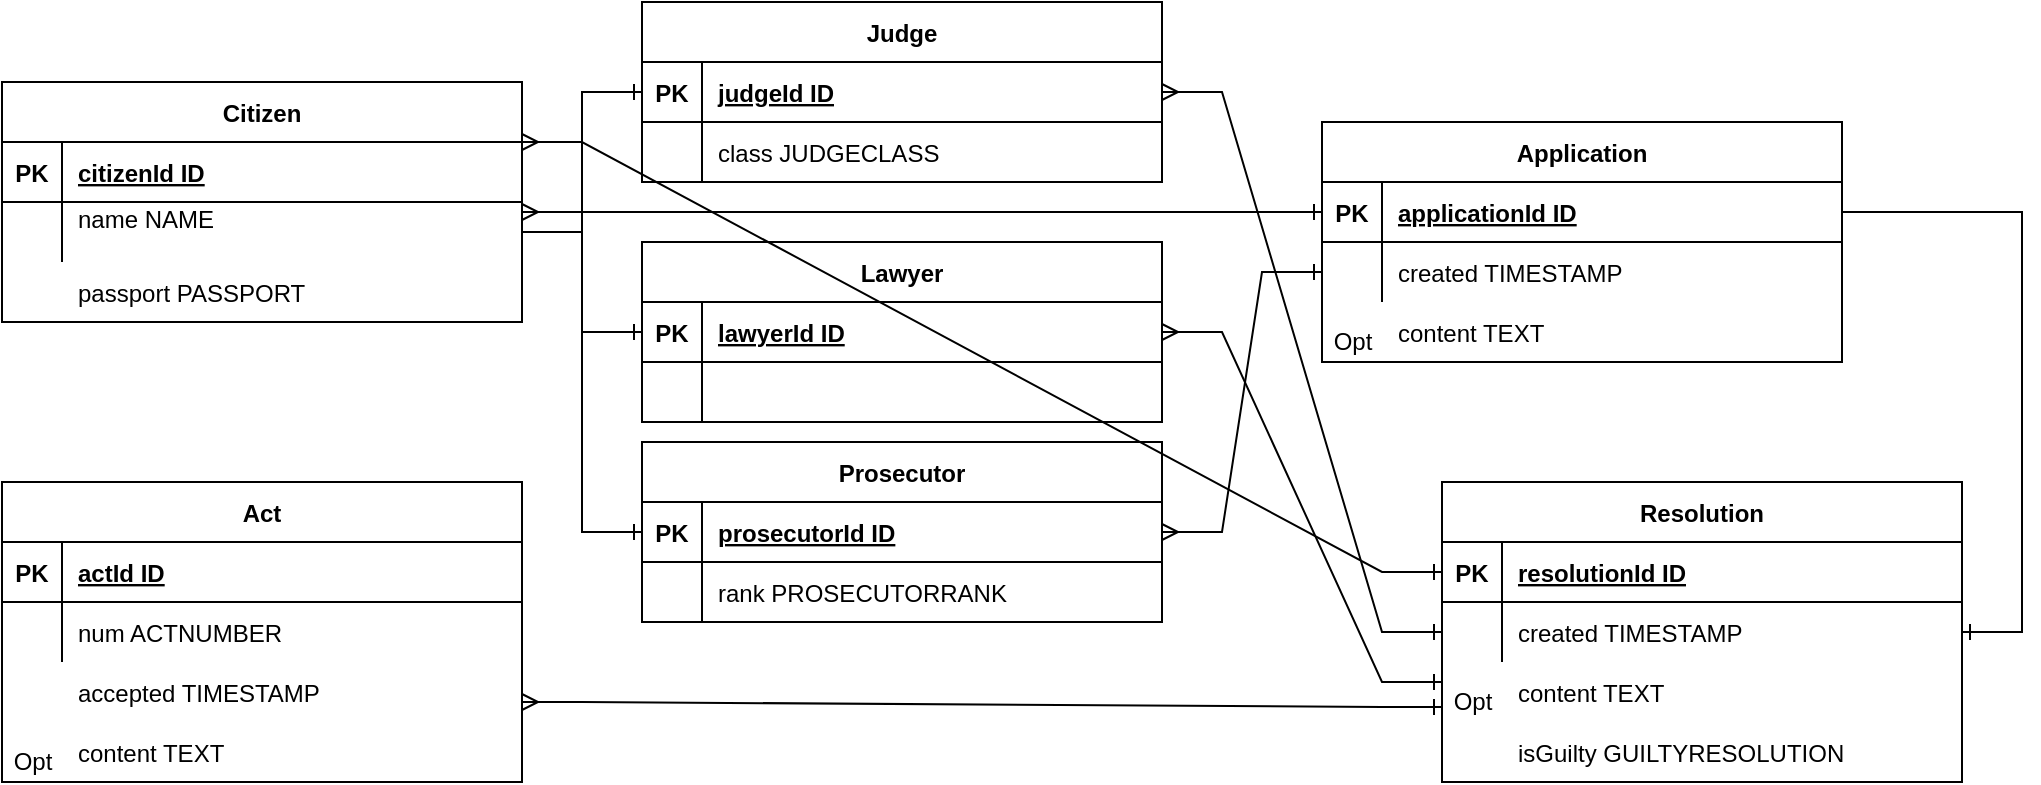 <mxfile version="15.4.1" type="device" pages="4"><diagram id="R2lEEEUBdFMjLlhIrx00" name="Page-1"><mxGraphModel dx="1100" dy="586" grid="1" gridSize="10" guides="1" tooltips="1" connect="1" arrows="1" fold="1" page="1" pageScale="1" pageWidth="850" pageHeight="1100" math="0" shadow="0" extFonts="Permanent Marker^https://fonts.googleapis.com/css?family=Permanent+Marker"><root><mxCell id="0"/><mxCell id="1" parent="0"/><mxCell id="C-vyLk0tnHw3VtMMgP7b-23" value="Citizen" style="shape=table;startSize=30;container=1;collapsible=1;childLayout=tableLayout;fixedRows=1;rowLines=0;fontStyle=1;align=center;resizeLast=1;" parent="1" vertex="1"><mxGeometry x="40" y="80" width="260" height="120" as="geometry"/></mxCell><mxCell id="C-vyLk0tnHw3VtMMgP7b-24" value="" style="shape=partialRectangle;collapsible=0;dropTarget=0;pointerEvents=0;fillColor=none;points=[[0,0.5],[1,0.5]];portConstraint=eastwest;top=0;left=0;right=0;bottom=1;" parent="C-vyLk0tnHw3VtMMgP7b-23" vertex="1"><mxGeometry y="30" width="260" height="30" as="geometry"/></mxCell><mxCell id="C-vyLk0tnHw3VtMMgP7b-25" value="PK" style="shape=partialRectangle;overflow=hidden;connectable=0;fillColor=none;top=0;left=0;bottom=0;right=0;fontStyle=1;" parent="C-vyLk0tnHw3VtMMgP7b-24" vertex="1"><mxGeometry width="30" height="30" as="geometry"><mxRectangle width="30" height="30" as="alternateBounds"/></mxGeometry></mxCell><mxCell id="C-vyLk0tnHw3VtMMgP7b-26" value="citizenId ID" style="shape=partialRectangle;overflow=hidden;connectable=0;fillColor=none;top=0;left=0;bottom=0;right=0;align=left;spacingLeft=6;fontStyle=5;" parent="C-vyLk0tnHw3VtMMgP7b-24" vertex="1"><mxGeometry x="30" width="230" height="30" as="geometry"><mxRectangle width="230" height="30" as="alternateBounds"/></mxGeometry></mxCell><mxCell id="C-vyLk0tnHw3VtMMgP7b-27" value="" style="shape=partialRectangle;collapsible=0;dropTarget=0;pointerEvents=0;fillColor=none;points=[[0,0.5],[1,0.5]];portConstraint=eastwest;top=0;left=0;right=0;bottom=0;" parent="C-vyLk0tnHw3VtMMgP7b-23" vertex="1"><mxGeometry y="60" width="260" height="30" as="geometry"/></mxCell><mxCell id="C-vyLk0tnHw3VtMMgP7b-28" value="" style="shape=partialRectangle;overflow=hidden;connectable=0;fillColor=none;top=0;left=0;bottom=0;right=0;" parent="C-vyLk0tnHw3VtMMgP7b-27" vertex="1"><mxGeometry width="30" height="30" as="geometry"><mxRectangle width="30" height="30" as="alternateBounds"/></mxGeometry></mxCell><mxCell id="C-vyLk0tnHw3VtMMgP7b-29" value="name NAME&#xA;" style="shape=partialRectangle;overflow=hidden;connectable=0;fillColor=none;top=0;left=0;bottom=0;right=0;align=left;spacingLeft=6;" parent="C-vyLk0tnHw3VtMMgP7b-27" vertex="1"><mxGeometry x="30" width="230" height="30" as="geometry"><mxRectangle width="230" height="30" as="alternateBounds"/></mxGeometry></mxCell><mxCell id="6cVO0ST1EZRg5Tz8K5MO-1" value="passport PASSPORT" style="shape=partialRectangle;overflow=hidden;connectable=0;fillColor=none;top=0;left=0;bottom=0;right=0;align=left;spacingLeft=6;" vertex="1" parent="1"><mxGeometry x="70" y="170" width="230" height="30" as="geometry"><mxRectangle width="230" height="30" as="alternateBounds"/></mxGeometry></mxCell><mxCell id="6cVO0ST1EZRg5Tz8K5MO-2" value="Act" style="shape=table;startSize=30;container=1;collapsible=1;childLayout=tableLayout;fixedRows=1;rowLines=0;fontStyle=1;align=center;resizeLast=1;" vertex="1" parent="1"><mxGeometry x="40" y="280" width="260" height="150" as="geometry"/></mxCell><mxCell id="6cVO0ST1EZRg5Tz8K5MO-3" value="" style="shape=partialRectangle;collapsible=0;dropTarget=0;pointerEvents=0;fillColor=none;points=[[0,0.5],[1,0.5]];portConstraint=eastwest;top=0;left=0;right=0;bottom=1;" vertex="1" parent="6cVO0ST1EZRg5Tz8K5MO-2"><mxGeometry y="30" width="260" height="30" as="geometry"/></mxCell><mxCell id="6cVO0ST1EZRg5Tz8K5MO-4" value="PK" style="shape=partialRectangle;overflow=hidden;connectable=0;fillColor=none;top=0;left=0;bottom=0;right=0;fontStyle=1;" vertex="1" parent="6cVO0ST1EZRg5Tz8K5MO-3"><mxGeometry width="30" height="30" as="geometry"><mxRectangle width="30" height="30" as="alternateBounds"/></mxGeometry></mxCell><mxCell id="6cVO0ST1EZRg5Tz8K5MO-5" value="actId ID" style="shape=partialRectangle;overflow=hidden;connectable=0;fillColor=none;top=0;left=0;bottom=0;right=0;align=left;spacingLeft=6;fontStyle=5;" vertex="1" parent="6cVO0ST1EZRg5Tz8K5MO-3"><mxGeometry x="30" width="230" height="30" as="geometry"><mxRectangle width="230" height="30" as="alternateBounds"/></mxGeometry></mxCell><mxCell id="6cVO0ST1EZRg5Tz8K5MO-6" value="" style="shape=partialRectangle;collapsible=0;dropTarget=0;pointerEvents=0;fillColor=none;points=[[0,0.5],[1,0.5]];portConstraint=eastwest;top=0;left=0;right=0;bottom=0;" vertex="1" parent="6cVO0ST1EZRg5Tz8K5MO-2"><mxGeometry y="60" width="260" height="30" as="geometry"/></mxCell><mxCell id="6cVO0ST1EZRg5Tz8K5MO-7" value="" style="shape=partialRectangle;overflow=hidden;connectable=0;fillColor=none;top=0;left=0;bottom=0;right=0;" vertex="1" parent="6cVO0ST1EZRg5Tz8K5MO-6"><mxGeometry width="30" height="30" as="geometry"><mxRectangle width="30" height="30" as="alternateBounds"/></mxGeometry></mxCell><mxCell id="6cVO0ST1EZRg5Tz8K5MO-8" value="num ACTNUMBER" style="shape=partialRectangle;overflow=hidden;connectable=0;fillColor=none;top=0;left=0;bottom=0;right=0;align=left;spacingLeft=6;" vertex="1" parent="6cVO0ST1EZRg5Tz8K5MO-6"><mxGeometry x="30" width="230" height="30" as="geometry"><mxRectangle width="230" height="30" as="alternateBounds"/></mxGeometry></mxCell><mxCell id="6cVO0ST1EZRg5Tz8K5MO-9" value="accepted TIMESTAMP" style="shape=partialRectangle;overflow=hidden;connectable=0;fillColor=none;top=0;left=0;bottom=0;right=0;align=left;spacingLeft=6;" vertex="1" parent="1"><mxGeometry x="70" y="370" width="230" height="30" as="geometry"><mxRectangle width="230" height="30" as="alternateBounds"/></mxGeometry></mxCell><mxCell id="6cVO0ST1EZRg5Tz8K5MO-10" value="content TEXT" style="shape=partialRectangle;overflow=hidden;connectable=0;fillColor=none;top=0;left=0;bottom=0;right=0;align=left;spacingLeft=6;" vertex="1" parent="1"><mxGeometry x="70" y="400" width="230" height="30" as="geometry"><mxRectangle width="230" height="30" as="alternateBounds"/></mxGeometry></mxCell><mxCell id="6cVO0ST1EZRg5Tz8K5MO-11" value="Judge" style="shape=table;startSize=30;container=1;collapsible=1;childLayout=tableLayout;fixedRows=1;rowLines=0;fontStyle=1;align=center;resizeLast=1;" vertex="1" parent="1"><mxGeometry x="360" y="40" width="260" height="90" as="geometry"/></mxCell><mxCell id="6cVO0ST1EZRg5Tz8K5MO-12" value="" style="shape=partialRectangle;collapsible=0;dropTarget=0;pointerEvents=0;fillColor=none;points=[[0,0.5],[1,0.5]];portConstraint=eastwest;top=0;left=0;right=0;bottom=1;" vertex="1" parent="6cVO0ST1EZRg5Tz8K5MO-11"><mxGeometry y="30" width="260" height="30" as="geometry"/></mxCell><mxCell id="6cVO0ST1EZRg5Tz8K5MO-13" value="PK" style="shape=partialRectangle;overflow=hidden;connectable=0;fillColor=none;top=0;left=0;bottom=0;right=0;fontStyle=1;" vertex="1" parent="6cVO0ST1EZRg5Tz8K5MO-12"><mxGeometry width="30" height="30" as="geometry"><mxRectangle width="30" height="30" as="alternateBounds"/></mxGeometry></mxCell><mxCell id="6cVO0ST1EZRg5Tz8K5MO-14" value="judgeId ID" style="shape=partialRectangle;overflow=hidden;connectable=0;fillColor=none;top=0;left=0;bottom=0;right=0;align=left;spacingLeft=6;fontStyle=5;" vertex="1" parent="6cVO0ST1EZRg5Tz8K5MO-12"><mxGeometry x="30" width="230" height="30" as="geometry"><mxRectangle width="230" height="30" as="alternateBounds"/></mxGeometry></mxCell><mxCell id="6cVO0ST1EZRg5Tz8K5MO-15" value="" style="shape=partialRectangle;collapsible=0;dropTarget=0;pointerEvents=0;fillColor=none;points=[[0,0.5],[1,0.5]];portConstraint=eastwest;top=0;left=0;right=0;bottom=0;" vertex="1" parent="6cVO0ST1EZRg5Tz8K5MO-11"><mxGeometry y="60" width="260" height="30" as="geometry"/></mxCell><mxCell id="6cVO0ST1EZRg5Tz8K5MO-16" value="" style="shape=partialRectangle;overflow=hidden;connectable=0;fillColor=none;top=0;left=0;bottom=0;right=0;" vertex="1" parent="6cVO0ST1EZRg5Tz8K5MO-15"><mxGeometry width="30" height="30" as="geometry"><mxRectangle width="30" height="30" as="alternateBounds"/></mxGeometry></mxCell><mxCell id="6cVO0ST1EZRg5Tz8K5MO-17" value="class JUDGECLASS" style="shape=partialRectangle;overflow=hidden;connectable=0;fillColor=none;top=0;left=0;bottom=0;right=0;align=left;spacingLeft=6;" vertex="1" parent="6cVO0ST1EZRg5Tz8K5MO-15"><mxGeometry x="30" width="230" height="30" as="geometry"><mxRectangle width="230" height="30" as="alternateBounds"/></mxGeometry></mxCell><mxCell id="6cVO0ST1EZRg5Tz8K5MO-19" value="Lawyer" style="shape=table;startSize=30;container=1;collapsible=1;childLayout=tableLayout;fixedRows=1;rowLines=0;fontStyle=1;align=center;resizeLast=1;" vertex="1" parent="1"><mxGeometry x="360" y="160" width="260" height="90" as="geometry"/></mxCell><mxCell id="6cVO0ST1EZRg5Tz8K5MO-20" value="" style="shape=partialRectangle;collapsible=0;dropTarget=0;pointerEvents=0;fillColor=none;points=[[0,0.5],[1,0.5]];portConstraint=eastwest;top=0;left=0;right=0;bottom=1;" vertex="1" parent="6cVO0ST1EZRg5Tz8K5MO-19"><mxGeometry y="30" width="260" height="30" as="geometry"/></mxCell><mxCell id="6cVO0ST1EZRg5Tz8K5MO-21" value="PK" style="shape=partialRectangle;overflow=hidden;connectable=0;fillColor=none;top=0;left=0;bottom=0;right=0;fontStyle=1;" vertex="1" parent="6cVO0ST1EZRg5Tz8K5MO-20"><mxGeometry width="30" height="30" as="geometry"><mxRectangle width="30" height="30" as="alternateBounds"/></mxGeometry></mxCell><mxCell id="6cVO0ST1EZRg5Tz8K5MO-22" value="lawyerId ID" style="shape=partialRectangle;overflow=hidden;connectable=0;fillColor=none;top=0;left=0;bottom=0;right=0;align=left;spacingLeft=6;fontStyle=5;" vertex="1" parent="6cVO0ST1EZRg5Tz8K5MO-20"><mxGeometry x="30" width="230" height="30" as="geometry"><mxRectangle width="230" height="30" as="alternateBounds"/></mxGeometry></mxCell><mxCell id="6cVO0ST1EZRg5Tz8K5MO-23" value="" style="shape=partialRectangle;collapsible=0;dropTarget=0;pointerEvents=0;fillColor=none;points=[[0,0.5],[1,0.5]];portConstraint=eastwest;top=0;left=0;right=0;bottom=0;" vertex="1" parent="6cVO0ST1EZRg5Tz8K5MO-19"><mxGeometry y="60" width="260" height="30" as="geometry"/></mxCell><mxCell id="6cVO0ST1EZRg5Tz8K5MO-24" value="" style="shape=partialRectangle;overflow=hidden;connectable=0;fillColor=none;top=0;left=0;bottom=0;right=0;" vertex="1" parent="6cVO0ST1EZRg5Tz8K5MO-23"><mxGeometry width="30" height="30" as="geometry"><mxRectangle width="30" height="30" as="alternateBounds"/></mxGeometry></mxCell><mxCell id="6cVO0ST1EZRg5Tz8K5MO-25" value="" style="shape=partialRectangle;overflow=hidden;connectable=0;fillColor=none;top=0;left=0;bottom=0;right=0;align=left;spacingLeft=6;" vertex="1" parent="6cVO0ST1EZRg5Tz8K5MO-23"><mxGeometry x="30" width="230" height="30" as="geometry"><mxRectangle width="230" height="30" as="alternateBounds"/></mxGeometry></mxCell><mxCell id="6cVO0ST1EZRg5Tz8K5MO-26" value="Prosecutor" style="shape=table;startSize=30;container=1;collapsible=1;childLayout=tableLayout;fixedRows=1;rowLines=0;fontStyle=1;align=center;resizeLast=1;" vertex="1" parent="1"><mxGeometry x="360" y="260" width="260" height="90" as="geometry"/></mxCell><mxCell id="6cVO0ST1EZRg5Tz8K5MO-27" value="" style="shape=partialRectangle;collapsible=0;dropTarget=0;pointerEvents=0;fillColor=none;points=[[0,0.5],[1,0.5]];portConstraint=eastwest;top=0;left=0;right=0;bottom=1;" vertex="1" parent="6cVO0ST1EZRg5Tz8K5MO-26"><mxGeometry y="30" width="260" height="30" as="geometry"/></mxCell><mxCell id="6cVO0ST1EZRg5Tz8K5MO-28" value="PK" style="shape=partialRectangle;overflow=hidden;connectable=0;fillColor=none;top=0;left=0;bottom=0;right=0;fontStyle=1;" vertex="1" parent="6cVO0ST1EZRg5Tz8K5MO-27"><mxGeometry width="30" height="30" as="geometry"><mxRectangle width="30" height="30" as="alternateBounds"/></mxGeometry></mxCell><mxCell id="6cVO0ST1EZRg5Tz8K5MO-29" value="prosecutorId ID" style="shape=partialRectangle;overflow=hidden;connectable=0;fillColor=none;top=0;left=0;bottom=0;right=0;align=left;spacingLeft=6;fontStyle=5;" vertex="1" parent="6cVO0ST1EZRg5Tz8K5MO-27"><mxGeometry x="30" width="230" height="30" as="geometry"><mxRectangle width="230" height="30" as="alternateBounds"/></mxGeometry></mxCell><mxCell id="6cVO0ST1EZRg5Tz8K5MO-30" value="" style="shape=partialRectangle;collapsible=0;dropTarget=0;pointerEvents=0;fillColor=none;points=[[0,0.5],[1,0.5]];portConstraint=eastwest;top=0;left=0;right=0;bottom=0;" vertex="1" parent="6cVO0ST1EZRg5Tz8K5MO-26"><mxGeometry y="60" width="260" height="30" as="geometry"/></mxCell><mxCell id="6cVO0ST1EZRg5Tz8K5MO-31" value="" style="shape=partialRectangle;overflow=hidden;connectable=0;fillColor=none;top=0;left=0;bottom=0;right=0;" vertex="1" parent="6cVO0ST1EZRg5Tz8K5MO-30"><mxGeometry width="30" height="30" as="geometry"><mxRectangle width="30" height="30" as="alternateBounds"/></mxGeometry></mxCell><mxCell id="6cVO0ST1EZRg5Tz8K5MO-32" value="rank PROSECUTORRANK" style="shape=partialRectangle;overflow=hidden;connectable=0;fillColor=none;top=0;left=0;bottom=0;right=0;align=left;spacingLeft=6;" vertex="1" parent="6cVO0ST1EZRg5Tz8K5MO-30"><mxGeometry x="30" width="230" height="30" as="geometry"><mxRectangle width="230" height="30" as="alternateBounds"/></mxGeometry></mxCell><mxCell id="6cVO0ST1EZRg5Tz8K5MO-33" value="" style="edgeStyle=entityRelationEdgeStyle;fontSize=12;html=1;endArrow=ERone;endFill=1;rounded=0;entryX=0;entryY=0.5;entryDx=0;entryDy=0;" edge="1" parent="1" source="C-vyLk0tnHw3VtMMgP7b-27" target="6cVO0ST1EZRg5Tz8K5MO-12"><mxGeometry width="100" height="100" relative="1" as="geometry"><mxPoint x="340" y="330" as="sourcePoint"/><mxPoint x="440" y="230" as="targetPoint"/></mxGeometry></mxCell><mxCell id="6cVO0ST1EZRg5Tz8K5MO-34" value="" style="edgeStyle=entityRelationEdgeStyle;fontSize=12;html=1;endArrow=ERone;endFill=1;rounded=0;entryX=0;entryY=0.5;entryDx=0;entryDy=0;exitX=1;exitY=0.5;exitDx=0;exitDy=0;" edge="1" parent="1" source="C-vyLk0tnHw3VtMMgP7b-27" target="6cVO0ST1EZRg5Tz8K5MO-20"><mxGeometry width="100" height="100" relative="1" as="geometry"><mxPoint x="310" y="165" as="sourcePoint"/><mxPoint x="370" y="135" as="targetPoint"/></mxGeometry></mxCell><mxCell id="6cVO0ST1EZRg5Tz8K5MO-35" value="" style="edgeStyle=entityRelationEdgeStyle;fontSize=12;html=1;endArrow=ERone;endFill=1;rounded=0;entryX=0;entryY=0.5;entryDx=0;entryDy=0;exitX=1;exitY=0.5;exitDx=0;exitDy=0;" edge="1" parent="1" source="C-vyLk0tnHw3VtMMgP7b-27" target="6cVO0ST1EZRg5Tz8K5MO-27"><mxGeometry width="100" height="100" relative="1" as="geometry"><mxPoint x="310" y="165" as="sourcePoint"/><mxPoint x="370" y="245" as="targetPoint"/></mxGeometry></mxCell><mxCell id="6cVO0ST1EZRg5Tz8K5MO-43" value="Application" style="shape=table;startSize=30;container=1;collapsible=1;childLayout=tableLayout;fixedRows=1;rowLines=0;fontStyle=1;align=center;resizeLast=1;" vertex="1" parent="1"><mxGeometry x="700" y="100" width="260" height="120" as="geometry"/></mxCell><mxCell id="6cVO0ST1EZRg5Tz8K5MO-44" value="" style="shape=partialRectangle;collapsible=0;dropTarget=0;pointerEvents=0;fillColor=none;points=[[0,0.5],[1,0.5]];portConstraint=eastwest;top=0;left=0;right=0;bottom=1;" vertex="1" parent="6cVO0ST1EZRg5Tz8K5MO-43"><mxGeometry y="30" width="260" height="30" as="geometry"/></mxCell><mxCell id="6cVO0ST1EZRg5Tz8K5MO-45" value="PK" style="shape=partialRectangle;overflow=hidden;connectable=0;fillColor=none;top=0;left=0;bottom=0;right=0;fontStyle=1;" vertex="1" parent="6cVO0ST1EZRg5Tz8K5MO-44"><mxGeometry width="30" height="30" as="geometry"><mxRectangle width="30" height="30" as="alternateBounds"/></mxGeometry></mxCell><mxCell id="6cVO0ST1EZRg5Tz8K5MO-46" value="applicationId ID" style="shape=partialRectangle;overflow=hidden;connectable=0;fillColor=none;top=0;left=0;bottom=0;right=0;align=left;spacingLeft=6;fontStyle=5;" vertex="1" parent="6cVO0ST1EZRg5Tz8K5MO-44"><mxGeometry x="30" width="230" height="30" as="geometry"><mxRectangle width="230" height="30" as="alternateBounds"/></mxGeometry></mxCell><mxCell id="6cVO0ST1EZRg5Tz8K5MO-47" value="" style="shape=partialRectangle;collapsible=0;dropTarget=0;pointerEvents=0;fillColor=none;points=[[0,0.5],[1,0.5]];portConstraint=eastwest;top=0;left=0;right=0;bottom=0;" vertex="1" parent="6cVO0ST1EZRg5Tz8K5MO-43"><mxGeometry y="60" width="260" height="30" as="geometry"/></mxCell><mxCell id="6cVO0ST1EZRg5Tz8K5MO-48" value="" style="shape=partialRectangle;overflow=hidden;connectable=0;fillColor=none;top=0;left=0;bottom=0;right=0;" vertex="1" parent="6cVO0ST1EZRg5Tz8K5MO-47"><mxGeometry width="30" height="30" as="geometry"><mxRectangle width="30" height="30" as="alternateBounds"/></mxGeometry></mxCell><mxCell id="6cVO0ST1EZRg5Tz8K5MO-49" value="" style="shape=partialRectangle;overflow=hidden;connectable=0;fillColor=none;top=0;left=0;bottom=0;right=0;align=left;spacingLeft=6;" vertex="1" parent="6cVO0ST1EZRg5Tz8K5MO-47"><mxGeometry x="30" width="230" height="30" as="geometry"><mxRectangle width="230" height="30" as="alternateBounds"/></mxGeometry></mxCell><mxCell id="6cVO0ST1EZRg5Tz8K5MO-50" value="created TIMESTAMP" style="shape=partialRectangle;overflow=hidden;connectable=0;fillColor=none;top=0;left=0;bottom=0;right=0;align=left;spacingLeft=6;" vertex="1" parent="1"><mxGeometry x="730" y="160" width="230" height="30" as="geometry"><mxRectangle width="230" height="30" as="alternateBounds"/></mxGeometry></mxCell><mxCell id="6cVO0ST1EZRg5Tz8K5MO-51" value="content TEXT" style="shape=partialRectangle;overflow=hidden;connectable=0;fillColor=none;top=0;left=0;bottom=0;right=0;align=left;spacingLeft=6;" vertex="1" parent="1"><mxGeometry x="730" y="190" width="230" height="30" as="geometry"><mxRectangle width="230" height="30" as="alternateBounds"/></mxGeometry></mxCell><mxCell id="6cVO0ST1EZRg5Tz8K5MO-61" value="Resolution" style="shape=table;startSize=30;container=1;collapsible=1;childLayout=tableLayout;fixedRows=1;rowLines=0;fontStyle=1;align=center;resizeLast=1;" vertex="1" parent="1"><mxGeometry x="760" y="280" width="260" height="150" as="geometry"/></mxCell><mxCell id="6cVO0ST1EZRg5Tz8K5MO-62" value="" style="shape=partialRectangle;collapsible=0;dropTarget=0;pointerEvents=0;fillColor=none;points=[[0,0.5],[1,0.5]];portConstraint=eastwest;top=0;left=0;right=0;bottom=1;" vertex="1" parent="6cVO0ST1EZRg5Tz8K5MO-61"><mxGeometry y="30" width="260" height="30" as="geometry"/></mxCell><mxCell id="6cVO0ST1EZRg5Tz8K5MO-63" value="PK" style="shape=partialRectangle;overflow=hidden;connectable=0;fillColor=none;top=0;left=0;bottom=0;right=0;fontStyle=1;" vertex="1" parent="6cVO0ST1EZRg5Tz8K5MO-62"><mxGeometry width="30" height="30" as="geometry"><mxRectangle width="30" height="30" as="alternateBounds"/></mxGeometry></mxCell><mxCell id="6cVO0ST1EZRg5Tz8K5MO-64" value="resolutionId ID" style="shape=partialRectangle;overflow=hidden;connectable=0;fillColor=none;top=0;left=0;bottom=0;right=0;align=left;spacingLeft=6;fontStyle=5;" vertex="1" parent="6cVO0ST1EZRg5Tz8K5MO-62"><mxGeometry x="30" width="230" height="30" as="geometry"><mxRectangle width="230" height="30" as="alternateBounds"/></mxGeometry></mxCell><mxCell id="6cVO0ST1EZRg5Tz8K5MO-65" value="" style="shape=partialRectangle;collapsible=0;dropTarget=0;pointerEvents=0;fillColor=none;points=[[0,0.5],[1,0.5]];portConstraint=eastwest;top=0;left=0;right=0;bottom=0;" vertex="1" parent="6cVO0ST1EZRg5Tz8K5MO-61"><mxGeometry y="60" width="260" height="30" as="geometry"/></mxCell><mxCell id="6cVO0ST1EZRg5Tz8K5MO-66" value="" style="shape=partialRectangle;overflow=hidden;connectable=0;fillColor=none;top=0;left=0;bottom=0;right=0;" vertex="1" parent="6cVO0ST1EZRg5Tz8K5MO-65"><mxGeometry width="30" height="30" as="geometry"><mxRectangle width="30" height="30" as="alternateBounds"/></mxGeometry></mxCell><mxCell id="6cVO0ST1EZRg5Tz8K5MO-67" value="" style="shape=partialRectangle;overflow=hidden;connectable=0;fillColor=none;top=0;left=0;bottom=0;right=0;align=left;spacingLeft=6;" vertex="1" parent="6cVO0ST1EZRg5Tz8K5MO-65"><mxGeometry x="30" width="230" height="30" as="geometry"><mxRectangle width="230" height="30" as="alternateBounds"/></mxGeometry></mxCell><mxCell id="6cVO0ST1EZRg5Tz8K5MO-68" value="created TIMESTAMP" style="shape=partialRectangle;overflow=hidden;connectable=0;fillColor=none;top=0;left=0;bottom=0;right=0;align=left;spacingLeft=6;" vertex="1" parent="1"><mxGeometry x="790" y="340" width="230" height="30" as="geometry"><mxRectangle width="230" height="30" as="alternateBounds"/></mxGeometry></mxCell><mxCell id="6cVO0ST1EZRg5Tz8K5MO-69" value="content TEXT" style="shape=partialRectangle;overflow=hidden;connectable=0;fillColor=none;top=0;left=0;bottom=0;right=0;align=left;spacingLeft=6;" vertex="1" parent="1"><mxGeometry x="790" y="370" width="230" height="30" as="geometry"><mxRectangle width="230" height="30" as="alternateBounds"/></mxGeometry></mxCell><mxCell id="6cVO0ST1EZRg5Tz8K5MO-71" value="isGuilty GUILTYRESOLUTION" style="shape=partialRectangle;overflow=hidden;connectable=0;fillColor=none;top=0;left=0;bottom=0;right=0;align=left;spacingLeft=6;" vertex="1" parent="1"><mxGeometry x="790" y="400" width="230" height="30" as="geometry"><mxRectangle width="230" height="30" as="alternateBounds"/></mxGeometry></mxCell><mxCell id="6cVO0ST1EZRg5Tz8K5MO-73" value="" style="edgeStyle=entityRelationEdgeStyle;fontSize=12;html=1;endArrow=ERone;endFill=1;rounded=0;entryX=0;entryY=0.75;entryDx=0;entryDy=0;startArrow=ERmany;startFill=0;" edge="1" parent="1" target="6cVO0ST1EZRg5Tz8K5MO-61"><mxGeometry width="100" height="100" relative="1" as="geometry"><mxPoint x="300" y="390" as="sourcePoint"/><mxPoint x="680" y="370" as="targetPoint"/></mxGeometry></mxCell><mxCell id="6cVO0ST1EZRg5Tz8K5MO-75" value="" style="edgeStyle=entityRelationEdgeStyle;fontSize=12;html=1;endArrow=ERone;endFill=1;rounded=0;exitX=1;exitY=0.5;exitDx=0;exitDy=0;" edge="1" parent="1" source="6cVO0ST1EZRg5Tz8K5MO-44" target="6cVO0ST1EZRg5Tz8K5MO-65"><mxGeometry width="100" height="100" relative="1" as="geometry"><mxPoint x="940" y="120" as="sourcePoint"/><mxPoint x="800" y="270" as="targetPoint"/></mxGeometry></mxCell><mxCell id="6cVO0ST1EZRg5Tz8K5MO-76" value="" style="edgeStyle=entityRelationEdgeStyle;fontSize=12;html=1;endArrow=ERone;endFill=1;rounded=0;entryX=0;entryY=0.5;entryDx=0;entryDy=0;exitX=1;exitY=0.5;exitDx=0;exitDy=0;startArrow=ERmany;startFill=0;" edge="1" parent="1" source="6cVO0ST1EZRg5Tz8K5MO-27" target="6cVO0ST1EZRg5Tz8K5MO-47"><mxGeometry width="100" height="100" relative="1" as="geometry"><mxPoint x="500" y="300" as="sourcePoint"/><mxPoint x="600" y="200" as="targetPoint"/></mxGeometry></mxCell><mxCell id="6cVO0ST1EZRg5Tz8K5MO-77" value="" style="edgeStyle=entityRelationEdgeStyle;fontSize=12;html=1;endArrow=ERone;endFill=1;rounded=0;entryX=0;entryY=0.5;entryDx=0;entryDy=0;startArrow=ERmany;startFill=0;" edge="1" parent="1" target="6cVO0ST1EZRg5Tz8K5MO-44"><mxGeometry width="100" height="100" relative="1" as="geometry"><mxPoint x="300" y="145" as="sourcePoint"/><mxPoint x="690" y="125" as="targetPoint"/></mxGeometry></mxCell><mxCell id="6cVO0ST1EZRg5Tz8K5MO-78" value="" style="edgeStyle=entityRelationEdgeStyle;fontSize=12;html=1;endArrow=ERone;endFill=1;rounded=0;entryX=0;entryY=0.5;entryDx=0;entryDy=0;exitX=1;exitY=0.5;exitDx=0;exitDy=0;startArrow=ERmany;startFill=0;" edge="1" parent="1" source="6cVO0ST1EZRg5Tz8K5MO-12" target="6cVO0ST1EZRg5Tz8K5MO-65"><mxGeometry width="100" height="100" relative="1" as="geometry"><mxPoint x="630" y="315" as="sourcePoint"/><mxPoint x="710.0" y="185" as="targetPoint"/></mxGeometry></mxCell><mxCell id="6cVO0ST1EZRg5Tz8K5MO-79" value="" style="edgeStyle=entityRelationEdgeStyle;fontSize=12;html=1;endArrow=ERone;endFill=1;rounded=0;exitX=1;exitY=0.5;exitDx=0;exitDy=0;startArrow=ERmany;startFill=0;" edge="1" parent="1" source="6cVO0ST1EZRg5Tz8K5MO-20"><mxGeometry width="100" height="100" relative="1" as="geometry"><mxPoint x="630" y="95" as="sourcePoint"/><mxPoint x="760" y="380" as="targetPoint"/></mxGeometry></mxCell><mxCell id="6cVO0ST1EZRg5Tz8K5MO-80" value="" style="edgeStyle=entityRelationEdgeStyle;fontSize=12;html=1;endArrow=ERone;endFill=1;rounded=0;startArrow=ERmany;startFill=0;exitX=1;exitY=0.25;exitDx=0;exitDy=0;entryX=0;entryY=0.5;entryDx=0;entryDy=0;" edge="1" parent="1" source="C-vyLk0tnHw3VtMMgP7b-23" target="6cVO0ST1EZRg5Tz8K5MO-62"><mxGeometry width="100" height="100" relative="1" as="geometry"><mxPoint x="300" y="170" as="sourcePoint"/><mxPoint x="760.0" y="335" as="targetPoint"/></mxGeometry></mxCell><mxCell id="6cVO0ST1EZRg5Tz8K5MO-81" value="Opt" style="text;html=1;align=center;verticalAlign=middle;resizable=0;points=[];autosize=1;strokeColor=none;fillColor=none;" vertex="1" parent="1"><mxGeometry x="40" y="410" width="30" height="20" as="geometry"/></mxCell><mxCell id="6cVO0ST1EZRg5Tz8K5MO-82" value="Opt" style="text;html=1;align=center;verticalAlign=middle;resizable=0;points=[];autosize=1;strokeColor=none;fillColor=none;" vertex="1" parent="1"><mxGeometry x="700" y="200" width="30" height="20" as="geometry"/></mxCell><mxCell id="6cVO0ST1EZRg5Tz8K5MO-83" value="Opt" style="text;html=1;align=center;verticalAlign=middle;resizable=0;points=[];autosize=1;strokeColor=none;fillColor=none;" vertex="1" parent="1"><mxGeometry x="760" y="380" width="30" height="20" as="geometry"/></mxCell></root></mxGraphModel></diagram><diagram id="RWh721zCqcbT9GJbFZuo" name="Page-2"><mxGraphModel dx="2200" dy="1171" grid="1" gridSize="10" guides="1" tooltips="1" connect="1" arrows="1" fold="1" page="1" pageScale="1" pageWidth="827" pageHeight="1169" math="0" shadow="0"><root><mxCell id="NRIurm1SlABDqA2OG1k_-0"/><mxCell id="NRIurm1SlABDqA2OG1k_-1" parent="NRIurm1SlABDqA2OG1k_-0"/><mxCell id="yUS7MdUTI4jLANYw7V5G-0" value="Citizen" style="shape=table;startSize=30;container=1;collapsible=1;childLayout=tableLayout;fixedRows=1;rowLines=0;fontStyle=1;align=center;resizeLast=1;" vertex="1" parent="NRIurm1SlABDqA2OG1k_-1"><mxGeometry x="20" y="160" width="260" height="120" as="geometry"/></mxCell><mxCell id="yUS7MdUTI4jLANYw7V5G-1" value="" style="shape=partialRectangle;collapsible=0;dropTarget=0;pointerEvents=0;fillColor=none;points=[[0,0.5],[1,0.5]];portConstraint=eastwest;top=0;left=0;right=0;bottom=1;" vertex="1" parent="yUS7MdUTI4jLANYw7V5G-0"><mxGeometry y="30" width="260" height="30" as="geometry"/></mxCell><mxCell id="yUS7MdUTI4jLANYw7V5G-2" value="PK" style="shape=partialRectangle;overflow=hidden;connectable=0;fillColor=none;top=0;left=0;bottom=0;right=0;fontStyle=1;" vertex="1" parent="yUS7MdUTI4jLANYw7V5G-1"><mxGeometry width="30" height="30" as="geometry"><mxRectangle width="30" height="30" as="alternateBounds"/></mxGeometry></mxCell><mxCell id="yUS7MdUTI4jLANYw7V5G-3" value="citizenId ID" style="shape=partialRectangle;overflow=hidden;connectable=0;fillColor=none;top=0;left=0;bottom=0;right=0;align=left;spacingLeft=6;fontStyle=5;" vertex="1" parent="yUS7MdUTI4jLANYw7V5G-1"><mxGeometry x="30" width="230" height="30" as="geometry"><mxRectangle width="230" height="30" as="alternateBounds"/></mxGeometry></mxCell><mxCell id="yUS7MdUTI4jLANYw7V5G-4" value="" style="shape=partialRectangle;collapsible=0;dropTarget=0;pointerEvents=0;fillColor=none;points=[[0,0.5],[1,0.5]];portConstraint=eastwest;top=0;left=0;right=0;bottom=0;" vertex="1" parent="yUS7MdUTI4jLANYw7V5G-0"><mxGeometry y="60" width="260" height="30" as="geometry"/></mxCell><mxCell id="yUS7MdUTI4jLANYw7V5G-5" value="" style="shape=partialRectangle;overflow=hidden;connectable=0;fillColor=none;top=0;left=0;bottom=0;right=0;" vertex="1" parent="yUS7MdUTI4jLANYw7V5G-4"><mxGeometry width="30" height="30" as="geometry"><mxRectangle width="30" height="30" as="alternateBounds"/></mxGeometry></mxCell><mxCell id="yUS7MdUTI4jLANYw7V5G-6" value="name NAME&#xA;" style="shape=partialRectangle;overflow=hidden;connectable=0;fillColor=none;top=0;left=0;bottom=0;right=0;align=left;spacingLeft=6;" vertex="1" parent="yUS7MdUTI4jLANYw7V5G-4"><mxGeometry x="30" width="230" height="30" as="geometry"><mxRectangle width="230" height="30" as="alternateBounds"/></mxGeometry></mxCell><mxCell id="yUS7MdUTI4jLANYw7V5G-7" value="passport PASSPORT" style="shape=partialRectangle;overflow=hidden;connectable=0;fillColor=none;top=0;left=0;bottom=0;right=0;align=left;spacingLeft=6;" vertex="1" parent="NRIurm1SlABDqA2OG1k_-1"><mxGeometry x="50" y="250" width="230" height="30" as="geometry"><mxRectangle width="230" height="30" as="alternateBounds"/></mxGeometry></mxCell><mxCell id="yUS7MdUTI4jLANYw7V5G-8" value="Act" style="shape=table;startSize=30;container=1;collapsible=1;childLayout=tableLayout;fixedRows=1;rowLines=0;fontStyle=1;align=center;resizeLast=1;" vertex="1" parent="NRIurm1SlABDqA2OG1k_-1"><mxGeometry x="10" y="350" width="260" height="150" as="geometry"/></mxCell><mxCell id="yUS7MdUTI4jLANYw7V5G-9" value="" style="shape=partialRectangle;collapsible=0;dropTarget=0;pointerEvents=0;fillColor=none;points=[[0,0.5],[1,0.5]];portConstraint=eastwest;top=0;left=0;right=0;bottom=1;" vertex="1" parent="yUS7MdUTI4jLANYw7V5G-8"><mxGeometry y="30" width="260" height="30" as="geometry"/></mxCell><mxCell id="yUS7MdUTI4jLANYw7V5G-10" value="PK" style="shape=partialRectangle;overflow=hidden;connectable=0;fillColor=none;top=0;left=0;bottom=0;right=0;fontStyle=1;" vertex="1" parent="yUS7MdUTI4jLANYw7V5G-9"><mxGeometry width="30" height="30" as="geometry"><mxRectangle width="30" height="30" as="alternateBounds"/></mxGeometry></mxCell><mxCell id="yUS7MdUTI4jLANYw7V5G-11" value="actId ID" style="shape=partialRectangle;overflow=hidden;connectable=0;fillColor=none;top=0;left=0;bottom=0;right=0;align=left;spacingLeft=6;fontStyle=5;" vertex="1" parent="yUS7MdUTI4jLANYw7V5G-9"><mxGeometry x="30" width="230" height="30" as="geometry"><mxRectangle width="230" height="30" as="alternateBounds"/></mxGeometry></mxCell><mxCell id="yUS7MdUTI4jLANYw7V5G-12" value="" style="shape=partialRectangle;collapsible=0;dropTarget=0;pointerEvents=0;fillColor=none;points=[[0,0.5],[1,0.5]];portConstraint=eastwest;top=0;left=0;right=0;bottom=0;" vertex="1" parent="yUS7MdUTI4jLANYw7V5G-8"><mxGeometry y="60" width="260" height="30" as="geometry"/></mxCell><mxCell id="yUS7MdUTI4jLANYw7V5G-13" value="" style="shape=partialRectangle;overflow=hidden;connectable=0;fillColor=none;top=0;left=0;bottom=0;right=0;" vertex="1" parent="yUS7MdUTI4jLANYw7V5G-12"><mxGeometry width="30" height="30" as="geometry"><mxRectangle width="30" height="30" as="alternateBounds"/></mxGeometry></mxCell><mxCell id="yUS7MdUTI4jLANYw7V5G-14" value="num ACTNUMBER" style="shape=partialRectangle;overflow=hidden;connectable=0;fillColor=none;top=0;left=0;bottom=0;right=0;align=left;spacingLeft=6;" vertex="1" parent="yUS7MdUTI4jLANYw7V5G-12"><mxGeometry x="30" width="230" height="30" as="geometry"><mxRectangle width="230" height="30" as="alternateBounds"/></mxGeometry></mxCell><mxCell id="yUS7MdUTI4jLANYw7V5G-15" value="accepted TIMESTAMP" style="shape=partialRectangle;overflow=hidden;connectable=0;fillColor=none;top=0;left=0;bottom=0;right=0;align=left;spacingLeft=6;" vertex="1" parent="NRIurm1SlABDqA2OG1k_-1"><mxGeometry x="40" y="440" width="230" height="30" as="geometry"><mxRectangle width="230" height="30" as="alternateBounds"/></mxGeometry></mxCell><mxCell id="yUS7MdUTI4jLANYw7V5G-16" value="content TEXT" style="shape=partialRectangle;overflow=hidden;connectable=0;fillColor=none;top=0;left=0;bottom=0;right=0;align=left;spacingLeft=6;" vertex="1" parent="NRIurm1SlABDqA2OG1k_-1"><mxGeometry x="40" y="470" width="230" height="30" as="geometry"><mxRectangle width="230" height="30" as="alternateBounds"/></mxGeometry></mxCell><mxCell id="yUS7MdUTI4jLANYw7V5G-17" value="Judge" style="shape=table;startSize=30;container=1;collapsible=1;childLayout=tableLayout;fixedRows=1;rowLines=0;fontStyle=1;align=center;resizeLast=1;" vertex="1" parent="NRIurm1SlABDqA2OG1k_-1"><mxGeometry x="355" y="190" width="260" height="90" as="geometry"/></mxCell><mxCell id="yUS7MdUTI4jLANYw7V5G-18" value="" style="shape=partialRectangle;collapsible=0;dropTarget=0;pointerEvents=0;fillColor=none;points=[[0,0.5],[1,0.5]];portConstraint=eastwest;top=0;left=0;right=0;bottom=1;" vertex="1" parent="yUS7MdUTI4jLANYw7V5G-17"><mxGeometry y="30" width="260" height="30" as="geometry"/></mxCell><mxCell id="yUS7MdUTI4jLANYw7V5G-19" value="PK" style="shape=partialRectangle;overflow=hidden;connectable=0;fillColor=none;top=0;left=0;bottom=0;right=0;fontStyle=1;" vertex="1" parent="yUS7MdUTI4jLANYw7V5G-18"><mxGeometry width="30" height="30" as="geometry"><mxRectangle width="30" height="30" as="alternateBounds"/></mxGeometry></mxCell><mxCell id="yUS7MdUTI4jLANYw7V5G-20" value="judgeId ID" style="shape=partialRectangle;overflow=hidden;connectable=0;fillColor=none;top=0;left=0;bottom=0;right=0;align=left;spacingLeft=6;fontStyle=5;" vertex="1" parent="yUS7MdUTI4jLANYw7V5G-18"><mxGeometry x="30" width="230" height="30" as="geometry"><mxRectangle width="230" height="30" as="alternateBounds"/></mxGeometry></mxCell><mxCell id="yUS7MdUTI4jLANYw7V5G-21" value="" style="shape=partialRectangle;collapsible=0;dropTarget=0;pointerEvents=0;fillColor=none;points=[[0,0.5],[1,0.5]];portConstraint=eastwest;top=0;left=0;right=0;bottom=0;" vertex="1" parent="yUS7MdUTI4jLANYw7V5G-17"><mxGeometry y="60" width="260" height="30" as="geometry"/></mxCell><mxCell id="yUS7MdUTI4jLANYw7V5G-22" value="" style="shape=partialRectangle;overflow=hidden;connectable=0;fillColor=none;top=0;left=0;bottom=0;right=0;" vertex="1" parent="yUS7MdUTI4jLANYw7V5G-21"><mxGeometry width="30" height="30" as="geometry"><mxRectangle width="30" height="30" as="alternateBounds"/></mxGeometry></mxCell><mxCell id="yUS7MdUTI4jLANYw7V5G-23" value="class JUDGECLASS" style="shape=partialRectangle;overflow=hidden;connectable=0;fillColor=none;top=0;left=0;bottom=0;right=0;align=left;spacingLeft=6;" vertex="1" parent="yUS7MdUTI4jLANYw7V5G-21"><mxGeometry x="30" width="230" height="30" as="geometry"><mxRectangle width="230" height="30" as="alternateBounds"/></mxGeometry></mxCell><mxCell id="yUS7MdUTI4jLANYw7V5G-24" value="Lawyer" style="shape=table;startSize=30;container=1;collapsible=1;childLayout=tableLayout;fixedRows=1;rowLines=0;fontStyle=1;align=center;resizeLast=1;" vertex="1" parent="NRIurm1SlABDqA2OG1k_-1"><mxGeometry x="355" y="290" width="260" height="90" as="geometry"/></mxCell><mxCell id="yUS7MdUTI4jLANYw7V5G-25" value="" style="shape=partialRectangle;collapsible=0;dropTarget=0;pointerEvents=0;fillColor=none;points=[[0,0.5],[1,0.5]];portConstraint=eastwest;top=0;left=0;right=0;bottom=1;" vertex="1" parent="yUS7MdUTI4jLANYw7V5G-24"><mxGeometry y="30" width="260" height="30" as="geometry"/></mxCell><mxCell id="yUS7MdUTI4jLANYw7V5G-26" value="PK" style="shape=partialRectangle;overflow=hidden;connectable=0;fillColor=none;top=0;left=0;bottom=0;right=0;fontStyle=1;" vertex="1" parent="yUS7MdUTI4jLANYw7V5G-25"><mxGeometry width="30" height="30" as="geometry"><mxRectangle width="30" height="30" as="alternateBounds"/></mxGeometry></mxCell><mxCell id="yUS7MdUTI4jLANYw7V5G-27" value="lawyerId ID" style="shape=partialRectangle;overflow=hidden;connectable=0;fillColor=none;top=0;left=0;bottom=0;right=0;align=left;spacingLeft=6;fontStyle=5;" vertex="1" parent="yUS7MdUTI4jLANYw7V5G-25"><mxGeometry x="30" width="230" height="30" as="geometry"><mxRectangle width="230" height="30" as="alternateBounds"/></mxGeometry></mxCell><mxCell id="yUS7MdUTI4jLANYw7V5G-28" value="" style="shape=partialRectangle;collapsible=0;dropTarget=0;pointerEvents=0;fillColor=none;points=[[0,0.5],[1,0.5]];portConstraint=eastwest;top=0;left=0;right=0;bottom=0;" vertex="1" parent="yUS7MdUTI4jLANYw7V5G-24"><mxGeometry y="60" width="260" height="30" as="geometry"/></mxCell><mxCell id="yUS7MdUTI4jLANYw7V5G-29" value="" style="shape=partialRectangle;overflow=hidden;connectable=0;fillColor=none;top=0;left=0;bottom=0;right=0;" vertex="1" parent="yUS7MdUTI4jLANYw7V5G-28"><mxGeometry width="30" height="30" as="geometry"><mxRectangle width="30" height="30" as="alternateBounds"/></mxGeometry></mxCell><mxCell id="yUS7MdUTI4jLANYw7V5G-30" value="" style="shape=partialRectangle;overflow=hidden;connectable=0;fillColor=none;top=0;left=0;bottom=0;right=0;align=left;spacingLeft=6;" vertex="1" parent="yUS7MdUTI4jLANYw7V5G-28"><mxGeometry x="30" width="230" height="30" as="geometry"><mxRectangle width="230" height="30" as="alternateBounds"/></mxGeometry></mxCell><mxCell id="yUS7MdUTI4jLANYw7V5G-31" value="Prosecutor" style="shape=table;startSize=30;container=1;collapsible=1;childLayout=tableLayout;fixedRows=1;rowLines=0;fontStyle=1;align=center;resizeLast=1;" vertex="1" parent="NRIurm1SlABDqA2OG1k_-1"><mxGeometry x="355" y="90" width="260" height="90" as="geometry"/></mxCell><mxCell id="yUS7MdUTI4jLANYw7V5G-32" value="" style="shape=partialRectangle;collapsible=0;dropTarget=0;pointerEvents=0;fillColor=none;points=[[0,0.5],[1,0.5]];portConstraint=eastwest;top=0;left=0;right=0;bottom=1;" vertex="1" parent="yUS7MdUTI4jLANYw7V5G-31"><mxGeometry y="30" width="260" height="30" as="geometry"/></mxCell><mxCell id="yUS7MdUTI4jLANYw7V5G-33" value="PK" style="shape=partialRectangle;overflow=hidden;connectable=0;fillColor=none;top=0;left=0;bottom=0;right=0;fontStyle=1;" vertex="1" parent="yUS7MdUTI4jLANYw7V5G-32"><mxGeometry width="30" height="30" as="geometry"><mxRectangle width="30" height="30" as="alternateBounds"/></mxGeometry></mxCell><mxCell id="yUS7MdUTI4jLANYw7V5G-34" value="prosecutorId ID" style="shape=partialRectangle;overflow=hidden;connectable=0;fillColor=none;top=0;left=0;bottom=0;right=0;align=left;spacingLeft=6;fontStyle=5;" vertex="1" parent="yUS7MdUTI4jLANYw7V5G-32"><mxGeometry x="30" width="230" height="30" as="geometry"><mxRectangle width="230" height="30" as="alternateBounds"/></mxGeometry></mxCell><mxCell id="yUS7MdUTI4jLANYw7V5G-35" value="" style="shape=partialRectangle;collapsible=0;dropTarget=0;pointerEvents=0;fillColor=none;points=[[0,0.5],[1,0.5]];portConstraint=eastwest;top=0;left=0;right=0;bottom=0;" vertex="1" parent="yUS7MdUTI4jLANYw7V5G-31"><mxGeometry y="60" width="260" height="30" as="geometry"/></mxCell><mxCell id="yUS7MdUTI4jLANYw7V5G-36" value="" style="shape=partialRectangle;overflow=hidden;connectable=0;fillColor=none;top=0;left=0;bottom=0;right=0;" vertex="1" parent="yUS7MdUTI4jLANYw7V5G-35"><mxGeometry width="30" height="30" as="geometry"><mxRectangle width="30" height="30" as="alternateBounds"/></mxGeometry></mxCell><mxCell id="yUS7MdUTI4jLANYw7V5G-37" value="rank PROSECUTORRANK" style="shape=partialRectangle;overflow=hidden;connectable=0;fillColor=none;top=0;left=0;bottom=0;right=0;align=left;spacingLeft=6;" vertex="1" parent="yUS7MdUTI4jLANYw7V5G-35"><mxGeometry x="30" width="230" height="30" as="geometry"><mxRectangle width="230" height="30" as="alternateBounds"/></mxGeometry></mxCell><mxCell id="yUS7MdUTI4jLANYw7V5G-38" value="" style="edgeStyle=entityRelationEdgeStyle;fontSize=12;html=1;endArrow=ERone;endFill=1;rounded=0;entryX=0;entryY=0.5;entryDx=0;entryDy=0;" edge="1" parent="NRIurm1SlABDqA2OG1k_-1" source="yUS7MdUTI4jLANYw7V5G-4" target="yUS7MdUTI4jLANYw7V5G-18"><mxGeometry width="100" height="100" relative="1" as="geometry"><mxPoint x="50" y="790" as="sourcePoint"/><mxPoint x="150" y="690" as="targetPoint"/></mxGeometry></mxCell><mxCell id="yUS7MdUTI4jLANYw7V5G-39" value="" style="edgeStyle=entityRelationEdgeStyle;fontSize=12;html=1;endArrow=ERone;endFill=1;rounded=0;entryX=0;entryY=0.5;entryDx=0;entryDy=0;" edge="1" parent="NRIurm1SlABDqA2OG1k_-1" target="yUS7MdUTI4jLANYw7V5G-25"><mxGeometry width="100" height="100" relative="1" as="geometry"><mxPoint x="280" y="250" as="sourcePoint"/><mxPoint x="80" y="595" as="targetPoint"/></mxGeometry></mxCell><mxCell id="yUS7MdUTI4jLANYw7V5G-40" value="" style="edgeStyle=entityRelationEdgeStyle;fontSize=12;html=1;endArrow=ERone;endFill=1;rounded=0;entryX=0;entryY=0.5;entryDx=0;entryDy=0;" edge="1" parent="NRIurm1SlABDqA2OG1k_-1" target="yUS7MdUTI4jLANYw7V5G-32"><mxGeometry width="100" height="100" relative="1" as="geometry"><mxPoint x="280" y="220" as="sourcePoint"/><mxPoint x="80" y="705" as="targetPoint"/></mxGeometry></mxCell><mxCell id="yUS7MdUTI4jLANYw7V5G-41" value="Application" style="shape=table;startSize=30;container=1;collapsible=1;childLayout=tableLayout;fixedRows=1;rowLines=0;fontStyle=1;align=center;resizeLast=1;" vertex="1" parent="NRIurm1SlABDqA2OG1k_-1"><mxGeometry x="691" y="20" width="260" height="120" as="geometry"/></mxCell><mxCell id="yUS7MdUTI4jLANYw7V5G-42" value="" style="shape=partialRectangle;collapsible=0;dropTarget=0;pointerEvents=0;fillColor=none;points=[[0,0.5],[1,0.5]];portConstraint=eastwest;top=0;left=0;right=0;bottom=1;" vertex="1" parent="yUS7MdUTI4jLANYw7V5G-41"><mxGeometry y="30" width="260" height="30" as="geometry"/></mxCell><mxCell id="yUS7MdUTI4jLANYw7V5G-43" value="PK" style="shape=partialRectangle;overflow=hidden;connectable=0;fillColor=none;top=0;left=0;bottom=0;right=0;fontStyle=1;" vertex="1" parent="yUS7MdUTI4jLANYw7V5G-42"><mxGeometry width="30" height="30" as="geometry"><mxRectangle width="30" height="30" as="alternateBounds"/></mxGeometry></mxCell><mxCell id="yUS7MdUTI4jLANYw7V5G-44" value="applicationId ID" style="shape=partialRectangle;overflow=hidden;connectable=0;fillColor=none;top=0;left=0;bottom=0;right=0;align=left;spacingLeft=6;fontStyle=5;" vertex="1" parent="yUS7MdUTI4jLANYw7V5G-42"><mxGeometry x="30" width="230" height="30" as="geometry"><mxRectangle width="230" height="30" as="alternateBounds"/></mxGeometry></mxCell><mxCell id="yUS7MdUTI4jLANYw7V5G-45" value="" style="shape=partialRectangle;collapsible=0;dropTarget=0;pointerEvents=0;fillColor=none;points=[[0,0.5],[1,0.5]];portConstraint=eastwest;top=0;left=0;right=0;bottom=0;" vertex="1" parent="yUS7MdUTI4jLANYw7V5G-41"><mxGeometry y="60" width="260" height="30" as="geometry"/></mxCell><mxCell id="yUS7MdUTI4jLANYw7V5G-46" value="" style="shape=partialRectangle;overflow=hidden;connectable=0;fillColor=none;top=0;left=0;bottom=0;right=0;" vertex="1" parent="yUS7MdUTI4jLANYw7V5G-45"><mxGeometry width="30" height="30" as="geometry"><mxRectangle width="30" height="30" as="alternateBounds"/></mxGeometry></mxCell><mxCell id="yUS7MdUTI4jLANYw7V5G-47" value="" style="shape=partialRectangle;overflow=hidden;connectable=0;fillColor=none;top=0;left=0;bottom=0;right=0;align=left;spacingLeft=6;" vertex="1" parent="yUS7MdUTI4jLANYw7V5G-45"><mxGeometry x="30" width="230" height="30" as="geometry"><mxRectangle width="230" height="30" as="alternateBounds"/></mxGeometry></mxCell><mxCell id="yUS7MdUTI4jLANYw7V5G-48" value="created TIMESTAMP" style="shape=partialRectangle;overflow=hidden;connectable=0;fillColor=none;top=0;left=0;bottom=0;right=0;align=left;spacingLeft=6;" vertex="1" parent="NRIurm1SlABDqA2OG1k_-1"><mxGeometry x="721" y="80" width="230" height="30" as="geometry"><mxRectangle width="230" height="30" as="alternateBounds"/></mxGeometry></mxCell><mxCell id="yUS7MdUTI4jLANYw7V5G-49" value="content TEXT" style="shape=partialRectangle;overflow=hidden;connectable=0;fillColor=none;top=0;left=0;bottom=0;right=0;align=left;spacingLeft=6;" vertex="1" parent="NRIurm1SlABDqA2OG1k_-1"><mxGeometry x="721" y="110" width="230" height="30" as="geometry"><mxRectangle width="230" height="30" as="alternateBounds"/></mxGeometry></mxCell><mxCell id="yUS7MdUTI4jLANYw7V5G-50" value="Resolution" style="shape=table;startSize=30;container=1;collapsible=1;childLayout=tableLayout;fixedRows=1;rowLines=0;fontStyle=1;align=center;resizeLast=1;" vertex="1" parent="NRIurm1SlABDqA2OG1k_-1"><mxGeometry x="706" y="320" width="260" height="150" as="geometry"/></mxCell><mxCell id="yUS7MdUTI4jLANYw7V5G-51" value="" style="shape=partialRectangle;collapsible=0;dropTarget=0;pointerEvents=0;fillColor=none;points=[[0,0.5],[1,0.5]];portConstraint=eastwest;top=0;left=0;right=0;bottom=1;" vertex="1" parent="yUS7MdUTI4jLANYw7V5G-50"><mxGeometry y="30" width="260" height="30" as="geometry"/></mxCell><mxCell id="yUS7MdUTI4jLANYw7V5G-52" value="PK" style="shape=partialRectangle;overflow=hidden;connectable=0;fillColor=none;top=0;left=0;bottom=0;right=0;fontStyle=1;" vertex="1" parent="yUS7MdUTI4jLANYw7V5G-51"><mxGeometry width="30" height="30" as="geometry"><mxRectangle width="30" height="30" as="alternateBounds"/></mxGeometry></mxCell><mxCell id="yUS7MdUTI4jLANYw7V5G-53" value="resolutionId ID" style="shape=partialRectangle;overflow=hidden;connectable=0;fillColor=none;top=0;left=0;bottom=0;right=0;align=left;spacingLeft=6;fontStyle=5;" vertex="1" parent="yUS7MdUTI4jLANYw7V5G-51"><mxGeometry x="30" width="230" height="30" as="geometry"><mxRectangle width="230" height="30" as="alternateBounds"/></mxGeometry></mxCell><mxCell id="yUS7MdUTI4jLANYw7V5G-54" value="" style="shape=partialRectangle;collapsible=0;dropTarget=0;pointerEvents=0;fillColor=none;points=[[0,0.5],[1,0.5]];portConstraint=eastwest;top=0;left=0;right=0;bottom=0;" vertex="1" parent="yUS7MdUTI4jLANYw7V5G-50"><mxGeometry y="60" width="260" height="30" as="geometry"/></mxCell><mxCell id="yUS7MdUTI4jLANYw7V5G-55" value="" style="shape=partialRectangle;overflow=hidden;connectable=0;fillColor=none;top=0;left=0;bottom=0;right=0;" vertex="1" parent="yUS7MdUTI4jLANYw7V5G-54"><mxGeometry width="30" height="30" as="geometry"><mxRectangle width="30" height="30" as="alternateBounds"/></mxGeometry></mxCell><mxCell id="yUS7MdUTI4jLANYw7V5G-56" value="" style="shape=partialRectangle;overflow=hidden;connectable=0;fillColor=none;top=0;left=0;bottom=0;right=0;align=left;spacingLeft=6;" vertex="1" parent="yUS7MdUTI4jLANYw7V5G-54"><mxGeometry x="30" width="230" height="30" as="geometry"><mxRectangle width="230" height="30" as="alternateBounds"/></mxGeometry></mxCell><mxCell id="yUS7MdUTI4jLANYw7V5G-57" value="created TIMESTAMP" style="shape=partialRectangle;overflow=hidden;connectable=0;fillColor=none;top=0;left=0;bottom=0;right=0;align=left;spacingLeft=6;" vertex="1" parent="NRIurm1SlABDqA2OG1k_-1"><mxGeometry x="736" y="380" width="230" height="30" as="geometry"><mxRectangle width="230" height="30" as="alternateBounds"/></mxGeometry></mxCell><mxCell id="yUS7MdUTI4jLANYw7V5G-58" value="content TEXT" style="shape=partialRectangle;overflow=hidden;connectable=0;fillColor=none;top=0;left=0;bottom=0;right=0;align=left;spacingLeft=6;" vertex="1" parent="NRIurm1SlABDqA2OG1k_-1"><mxGeometry x="736" y="410" width="230" height="30" as="geometry"><mxRectangle width="230" height="30" as="alternateBounds"/></mxGeometry></mxCell><mxCell id="yUS7MdUTI4jLANYw7V5G-59" value="isGuilty GUILTYRESOLUTION" style="shape=partialRectangle;overflow=hidden;connectable=0;fillColor=none;top=0;left=0;bottom=0;right=0;align=left;spacingLeft=6;" vertex="1" parent="NRIurm1SlABDqA2OG1k_-1"><mxGeometry x="736" y="440" width="230" height="30" as="geometry"><mxRectangle width="230" height="30" as="alternateBounds"/></mxGeometry></mxCell><mxCell id="yUS7MdUTI4jLANYw7V5G-61" value="" style="edgeStyle=entityRelationEdgeStyle;fontSize=12;html=1;endArrow=ERone;endFill=1;rounded=0;exitX=1;exitY=0.5;exitDx=0;exitDy=0;" edge="1" parent="NRIurm1SlABDqA2OG1k_-1" source="yUS7MdUTI4jLANYw7V5G-42" target="yUS7MdUTI4jLANYw7V5G-54"><mxGeometry width="100" height="100" relative="1" as="geometry"><mxPoint x="650" y="580" as="sourcePoint"/><mxPoint x="510" y="730" as="targetPoint"/></mxGeometry></mxCell><mxCell id="yUS7MdUTI4jLANYw7V5G-62" value="" style="edgeStyle=entityRelationEdgeStyle;fontSize=12;html=1;endArrow=ERone;endFill=1;rounded=0;entryX=0;entryY=0.5;entryDx=0;entryDy=0;exitX=1;exitY=0.5;exitDx=0;exitDy=0;startArrow=ERmany;startFill=0;jumpStyle=none;targetPerimeterSpacing=0;" edge="1" parent="NRIurm1SlABDqA2OG1k_-1" source="yUS7MdUTI4jLANYw7V5G-32" target="yUS7MdUTI4jLANYw7V5G-45"><mxGeometry width="100" height="100" relative="1" as="geometry"><mxPoint x="210" y="760" as="sourcePoint"/><mxPoint x="310" y="660" as="targetPoint"/></mxGeometry></mxCell><mxCell id="yUS7MdUTI4jLANYw7V5G-64" value="" style="edgeStyle=entityRelationEdgeStyle;fontSize=12;html=1;endArrow=ERone;endFill=1;rounded=0;exitX=1;exitY=0.5;exitDx=0;exitDy=0;startArrow=ERmany;startFill=0;entryX=-0.002;entryY=0.129;entryDx=0;entryDy=0;entryPerimeter=0;" edge="1" parent="NRIurm1SlABDqA2OG1k_-1" source="yUS7MdUTI4jLANYw7V5G-18" target="yUS7MdUTI4jLANYw7V5G-50"><mxGeometry width="100" height="100" relative="1" as="geometry"><mxPoint x="340" y="775" as="sourcePoint"/><mxPoint x="700" y="397" as="targetPoint"/></mxGeometry></mxCell><mxCell id="yUS7MdUTI4jLANYw7V5G-67" value="Opt" style="text;html=1;align=center;verticalAlign=middle;resizable=0;points=[];autosize=1;strokeColor=none;fillColor=none;" vertex="1" parent="NRIurm1SlABDqA2OG1k_-1"><mxGeometry x="10" y="480" width="30" height="20" as="geometry"/></mxCell><mxCell id="yUS7MdUTI4jLANYw7V5G-68" value="Opt" style="text;html=1;align=center;verticalAlign=middle;resizable=0;points=[];autosize=1;strokeColor=none;fillColor=none;" vertex="1" parent="NRIurm1SlABDqA2OG1k_-1"><mxGeometry x="691" y="120" width="30" height="20" as="geometry"/></mxCell><mxCell id="yUS7MdUTI4jLANYw7V5G-69" value="Opt" style="text;html=1;align=center;verticalAlign=middle;resizable=0;points=[];autosize=1;strokeColor=none;fillColor=none;" vertex="1" parent="NRIurm1SlABDqA2OG1k_-1"><mxGeometry x="706" y="420" width="30" height="20" as="geometry"/></mxCell><mxCell id="yUS7MdUTI4jLANYw7V5G-70" value="" style="edgeStyle=entityRelationEdgeStyle;fontSize=12;html=1;endArrow=ERone;endFill=1;rounded=0;entryX=0;entryY=0.5;entryDx=0;entryDy=0;startArrow=ERmany;startFill=0;exitX=1;exitY=0.5;exitDx=0;exitDy=0;" edge="1" parent="NRIurm1SlABDqA2OG1k_-1" source="yUS7MdUTI4jLANYw7V5G-28" target="yUS7MdUTI4jLANYw7V5G-51"><mxGeometry width="100" height="100" relative="1" as="geometry"><mxPoint x="270" y="370" as="sourcePoint"/><mxPoint x="716" y="465" as="targetPoint"/></mxGeometry></mxCell><mxCell id="yUS7MdUTI4jLANYw7V5G-72" value="" style="edgeStyle=entityRelationEdgeStyle;fontSize=12;html=1;endArrow=ERone;endFill=1;rounded=0;exitX=1;exitY=0.5;exitDx=0;exitDy=0;entryX=-0.01;entryY=0.2;entryDx=0;entryDy=0;entryPerimeter=0;" edge="1" parent="NRIurm1SlABDqA2OG1k_-1" source="yUS7MdUTI4jLANYw7V5G-12" target="yUS7MdUTI4jLANYw7V5G-69"><mxGeometry width="100" height="100" relative="1" as="geometry"><mxPoint x="961" y="75" as="sourcePoint"/><mxPoint x="710" y="515" as="targetPoint"/></mxGeometry></mxCell><mxCell id="yUS7MdUTI4jLANYw7V5G-75" value="&lt;div&gt;Обоснование решения&lt;/div&gt;" style="edgeLabel;html=1;align=center;verticalAlign=middle;resizable=0;points=[];" vertex="1" connectable="0" parent="yUS7MdUTI4jLANYw7V5G-72"><mxGeometry x="0.075" relative="1" as="geometry"><mxPoint as="offset"/></mxGeometry></mxCell><mxCell id="yUS7MdUTI4jLANYw7V5G-73" value="" style="edgeStyle=elbowEdgeStyle;fontSize=12;html=1;endArrow=ERone;startArrow=ERmany;rounded=0;targetPerimeterSpacing=0;jumpStyle=none;entryX=0;entryY=0.5;entryDx=0;entryDy=0;startFill=0;endFill=0;" edge="1" parent="NRIurm1SlABDqA2OG1k_-1" target="yUS7MdUTI4jLANYw7V5G-54"><mxGeometry width="100" height="100" relative="1" as="geometry"><mxPoint x="280" y="270" as="sourcePoint"/><mxPoint x="580" y="260" as="targetPoint"/><Array as="points"><mxPoint x="300" y="370"/></Array></mxGeometry></mxCell><mxCell id="yUS7MdUTI4jLANYw7V5G-76" value="Обвиняемый" style="edgeLabel;html=1;align=center;verticalAlign=middle;resizable=0;points=[];" vertex="1" connectable="0" parent="yUS7MdUTI4jLANYw7V5G-73"><mxGeometry x="0.2" y="-3" relative="1" as="geometry"><mxPoint x="1" as="offset"/></mxGeometry></mxCell><mxCell id="yUS7MdUTI4jLANYw7V5G-74" value="" style="edgeStyle=elbowEdgeStyle;fontSize=12;html=1;endArrow=ERone;startArrow=ERmany;rounded=0;targetPerimeterSpacing=0;jumpStyle=none;startFill=0;endFill=0;exitX=1.005;exitY=0.176;exitDx=0;exitDy=0;exitPerimeter=0;entryX=0;entryY=0.25;entryDx=0;entryDy=0;" edge="1" parent="NRIurm1SlABDqA2OG1k_-1" source="yUS7MdUTI4jLANYw7V5G-0" target="yUS7MdUTI4jLANYw7V5G-41"><mxGeometry width="100" height="100" relative="1" as="geometry"><mxPoint x="290" y="280" as="sourcePoint"/><mxPoint x="716" y="465" as="targetPoint"/><Array as="points"><mxPoint x="300" y="20"/></Array></mxGeometry></mxCell><mxCell id="yUS7MdUTI4jLANYw7V5G-79" value="Истец" style="edgeLabel;html=1;align=center;verticalAlign=middle;resizable=0;points=[];" vertex="1" connectable="0" parent="yUS7MdUTI4jLANYw7V5G-74"><mxGeometry x="0.743" y="5" relative="1" as="geometry"><mxPoint as="offset"/></mxGeometry></mxCell><mxCell id="yUS7MdUTI4jLANYw7V5G-154" value="Citizen" style="shape=table;startSize=30;container=1;collapsible=1;childLayout=tableLayout;fixedRows=1;rowLines=0;fontStyle=1;align=center;resizeLast=1;" vertex="1" parent="NRIurm1SlABDqA2OG1k_-1"><mxGeometry x="40" y="760" width="260" height="120" as="geometry"/></mxCell><mxCell id="yUS7MdUTI4jLANYw7V5G-155" value="" style="shape=partialRectangle;collapsible=0;dropTarget=0;pointerEvents=0;fillColor=none;points=[[0,0.5],[1,0.5]];portConstraint=eastwest;top=0;left=0;right=0;bottom=1;" vertex="1" parent="yUS7MdUTI4jLANYw7V5G-154"><mxGeometry y="30" width="260" height="30" as="geometry"/></mxCell><mxCell id="yUS7MdUTI4jLANYw7V5G-156" value="PK" style="shape=partialRectangle;overflow=hidden;connectable=0;fillColor=none;top=0;left=0;bottom=0;right=0;fontStyle=1;" vertex="1" parent="yUS7MdUTI4jLANYw7V5G-155"><mxGeometry width="30" height="30" as="geometry"><mxRectangle width="30" height="30" as="alternateBounds"/></mxGeometry></mxCell><mxCell id="yUS7MdUTI4jLANYw7V5G-157" value="citizenId INT" style="shape=partialRectangle;overflow=hidden;connectable=0;fillColor=none;top=0;left=0;bottom=0;right=0;align=left;spacingLeft=6;fontStyle=5;" vertex="1" parent="yUS7MdUTI4jLANYw7V5G-155"><mxGeometry x="30" width="230" height="30" as="geometry"><mxRectangle width="230" height="30" as="alternateBounds"/></mxGeometry></mxCell><mxCell id="yUS7MdUTI4jLANYw7V5G-158" value="" style="shape=partialRectangle;collapsible=0;dropTarget=0;pointerEvents=0;fillColor=none;points=[[0,0.5],[1,0.5]];portConstraint=eastwest;top=0;left=0;right=0;bottom=0;" vertex="1" parent="yUS7MdUTI4jLANYw7V5G-154"><mxGeometry y="60" width="260" height="30" as="geometry"/></mxCell><mxCell id="yUS7MdUTI4jLANYw7V5G-159" value="" style="shape=partialRectangle;overflow=hidden;connectable=0;fillColor=none;top=0;left=0;bottom=0;right=0;" vertex="1" parent="yUS7MdUTI4jLANYw7V5G-158"><mxGeometry width="30" height="30" as="geometry"><mxRectangle width="30" height="30" as="alternateBounds"/></mxGeometry></mxCell><mxCell id="yUS7MdUTI4jLANYw7V5G-160" value="name VARCHAR(50)&#xA;" style="shape=partialRectangle;overflow=hidden;connectable=0;fillColor=none;top=0;left=0;bottom=0;right=0;align=left;spacingLeft=6;" vertex="1" parent="yUS7MdUTI4jLANYw7V5G-158"><mxGeometry x="30" width="230" height="30" as="geometry"><mxRectangle width="230" height="30" as="alternateBounds"/></mxGeometry></mxCell><mxCell id="yUS7MdUTI4jLANYw7V5G-161" value="passport CHAR(20)" style="shape=partialRectangle;overflow=hidden;connectable=0;fillColor=none;top=0;left=0;bottom=0;right=0;align=left;spacingLeft=6;" vertex="1" parent="NRIurm1SlABDqA2OG1k_-1"><mxGeometry x="70" y="850" width="230" height="30" as="geometry"><mxRectangle width="230" height="30" as="alternateBounds"/></mxGeometry></mxCell><mxCell id="yUS7MdUTI4jLANYw7V5G-162" value="Act" style="shape=table;startSize=30;container=1;collapsible=1;childLayout=tableLayout;fixedRows=1;rowLines=0;fontStyle=1;align=center;resizeLast=1;" vertex="1" parent="NRIurm1SlABDqA2OG1k_-1"><mxGeometry x="40" y="980" width="260" height="150" as="geometry"/></mxCell><mxCell id="yUS7MdUTI4jLANYw7V5G-163" value="" style="shape=partialRectangle;collapsible=0;dropTarget=0;pointerEvents=0;fillColor=none;points=[[0,0.5],[1,0.5]];portConstraint=eastwest;top=0;left=0;right=0;bottom=1;" vertex="1" parent="yUS7MdUTI4jLANYw7V5G-162"><mxGeometry y="30" width="260" height="30" as="geometry"/></mxCell><mxCell id="yUS7MdUTI4jLANYw7V5G-164" value="PK" style="shape=partialRectangle;overflow=hidden;connectable=0;fillColor=none;top=0;left=0;bottom=0;right=0;fontStyle=1;" vertex="1" parent="yUS7MdUTI4jLANYw7V5G-163"><mxGeometry width="30" height="30" as="geometry"><mxRectangle width="30" height="30" as="alternateBounds"/></mxGeometry></mxCell><mxCell id="yUS7MdUTI4jLANYw7V5G-165" value="actId INT" style="shape=partialRectangle;overflow=hidden;connectable=0;fillColor=none;top=0;left=0;bottom=0;right=0;align=left;spacingLeft=6;fontStyle=5;" vertex="1" parent="yUS7MdUTI4jLANYw7V5G-163"><mxGeometry x="30" width="230" height="30" as="geometry"><mxRectangle width="230" height="30" as="alternateBounds"/></mxGeometry></mxCell><mxCell id="yUS7MdUTI4jLANYw7V5G-166" value="" style="shape=partialRectangle;collapsible=0;dropTarget=0;pointerEvents=0;fillColor=none;points=[[0,0.5],[1,0.5]];portConstraint=eastwest;top=0;left=0;right=0;bottom=0;" vertex="1" parent="yUS7MdUTI4jLANYw7V5G-162"><mxGeometry y="60" width="260" height="30" as="geometry"/></mxCell><mxCell id="yUS7MdUTI4jLANYw7V5G-167" value="" style="shape=partialRectangle;overflow=hidden;connectable=0;fillColor=none;top=0;left=0;bottom=0;right=0;" vertex="1" parent="yUS7MdUTI4jLANYw7V5G-166"><mxGeometry width="30" height="30" as="geometry"><mxRectangle width="30" height="30" as="alternateBounds"/></mxGeometry></mxCell><mxCell id="yUS7MdUTI4jLANYw7V5G-168" value="num INT" style="shape=partialRectangle;overflow=hidden;connectable=0;fillColor=none;top=0;left=0;bottom=0;right=0;align=left;spacingLeft=6;" vertex="1" parent="yUS7MdUTI4jLANYw7V5G-166"><mxGeometry x="30" width="230" height="30" as="geometry"><mxRectangle width="230" height="30" as="alternateBounds"/></mxGeometry></mxCell><mxCell id="yUS7MdUTI4jLANYw7V5G-169" value="accepted TIMESTAMP" style="shape=partialRectangle;overflow=hidden;connectable=0;fillColor=none;top=0;left=0;bottom=0;right=0;align=left;spacingLeft=6;" vertex="1" parent="NRIurm1SlABDqA2OG1k_-1"><mxGeometry x="70" y="1070" width="230" height="30" as="geometry"><mxRectangle width="230" height="30" as="alternateBounds"/></mxGeometry></mxCell><mxCell id="yUS7MdUTI4jLANYw7V5G-170" value="content TEXT" style="shape=partialRectangle;overflow=hidden;connectable=0;fillColor=none;top=0;left=0;bottom=0;right=0;align=left;spacingLeft=6;" vertex="1" parent="NRIurm1SlABDqA2OG1k_-1"><mxGeometry x="70" y="1100" width="230" height="30" as="geometry"><mxRectangle width="230" height="30" as="alternateBounds"/></mxGeometry></mxCell><mxCell id="yUS7MdUTI4jLANYw7V5G-171" value="Judge" style="shape=table;startSize=30;container=1;collapsible=1;childLayout=tableLayout;fixedRows=1;rowLines=0;fontStyle=1;align=center;resizeLast=1;" vertex="1" parent="NRIurm1SlABDqA2OG1k_-1"><mxGeometry x="385" y="790" width="255" height="115" as="geometry"/></mxCell><mxCell id="yUS7MdUTI4jLANYw7V5G-172" value="" style="shape=partialRectangle;collapsible=0;dropTarget=0;pointerEvents=0;fillColor=none;points=[[0,0.5],[1,0.5]];portConstraint=eastwest;top=0;left=0;right=0;bottom=1;" vertex="1" parent="yUS7MdUTI4jLANYw7V5G-171"><mxGeometry y="30" width="255" height="30" as="geometry"/></mxCell><mxCell id="yUS7MdUTI4jLANYw7V5G-173" value="PK" style="shape=partialRectangle;overflow=hidden;connectable=0;fillColor=none;top=0;left=0;bottom=0;right=0;fontStyle=1;" vertex="1" parent="yUS7MdUTI4jLANYw7V5G-172"><mxGeometry width="30" height="30" as="geometry"><mxRectangle width="30" height="30" as="alternateBounds"/></mxGeometry></mxCell><mxCell id="yUS7MdUTI4jLANYw7V5G-174" value="judgeId INT" style="shape=partialRectangle;overflow=hidden;connectable=0;fillColor=none;top=0;left=0;bottom=0;right=0;align=left;spacingLeft=6;fontStyle=5;" vertex="1" parent="yUS7MdUTI4jLANYw7V5G-172"><mxGeometry x="30" width="225" height="30" as="geometry"><mxRectangle width="225" height="30" as="alternateBounds"/></mxGeometry></mxCell><mxCell id="yUS7MdUTI4jLANYw7V5G-175" value="" style="shape=partialRectangle;collapsible=0;dropTarget=0;pointerEvents=0;fillColor=none;points=[[0,0.5],[1,0.5]];portConstraint=eastwest;top=0;left=0;right=0;bottom=0;" vertex="1" parent="yUS7MdUTI4jLANYw7V5G-171"><mxGeometry y="60" width="255" height="30" as="geometry"/></mxCell><mxCell id="yUS7MdUTI4jLANYw7V5G-176" value="" style="shape=partialRectangle;overflow=hidden;connectable=0;fillColor=none;top=0;left=0;bottom=0;right=0;" vertex="1" parent="yUS7MdUTI4jLANYw7V5G-175"><mxGeometry width="30" height="30" as="geometry"><mxRectangle width="30" height="30" as="alternateBounds"/></mxGeometry></mxCell><mxCell id="yUS7MdUTI4jLANYw7V5G-177" value="class INT" style="shape=partialRectangle;overflow=hidden;connectable=0;fillColor=none;top=0;left=0;bottom=0;right=0;align=left;spacingLeft=6;" vertex="1" parent="yUS7MdUTI4jLANYw7V5G-175"><mxGeometry x="30" width="225" height="30" as="geometry"><mxRectangle width="225" height="30" as="alternateBounds"/></mxGeometry></mxCell><mxCell id="yUS7MdUTI4jLANYw7V5G-178" value="Lawyer" style="shape=table;startSize=30;container=1;collapsible=1;childLayout=tableLayout;fixedRows=1;rowLines=0;fontStyle=1;align=center;resizeLast=1;" vertex="1" parent="NRIurm1SlABDqA2OG1k_-1"><mxGeometry x="385" y="920" width="260" height="90" as="geometry"/></mxCell><mxCell id="yUS7MdUTI4jLANYw7V5G-179" value="" style="shape=partialRectangle;collapsible=0;dropTarget=0;pointerEvents=0;fillColor=none;points=[[0,0.5],[1,0.5]];portConstraint=eastwest;top=0;left=0;right=0;bottom=1;" vertex="1" parent="yUS7MdUTI4jLANYw7V5G-178"><mxGeometry y="30" width="260" height="30" as="geometry"/></mxCell><mxCell id="yUS7MdUTI4jLANYw7V5G-180" value="PK" style="shape=partialRectangle;overflow=hidden;connectable=0;fillColor=none;top=0;left=0;bottom=0;right=0;fontStyle=1;" vertex="1" parent="yUS7MdUTI4jLANYw7V5G-179"><mxGeometry width="30" height="30" as="geometry"><mxRectangle width="30" height="30" as="alternateBounds"/></mxGeometry></mxCell><mxCell id="yUS7MdUTI4jLANYw7V5G-181" value="lawyerId INT" style="shape=partialRectangle;overflow=hidden;connectable=0;fillColor=none;top=0;left=0;bottom=0;right=0;align=left;spacingLeft=6;fontStyle=5;" vertex="1" parent="yUS7MdUTI4jLANYw7V5G-179"><mxGeometry x="30" width="230" height="30" as="geometry"><mxRectangle width="230" height="30" as="alternateBounds"/></mxGeometry></mxCell><mxCell id="yUS7MdUTI4jLANYw7V5G-182" value="" style="shape=partialRectangle;collapsible=0;dropTarget=0;pointerEvents=0;fillColor=none;points=[[0,0.5],[1,0.5]];portConstraint=eastwest;top=0;left=0;right=0;bottom=0;" vertex="1" parent="yUS7MdUTI4jLANYw7V5G-178"><mxGeometry y="60" width="260" height="30" as="geometry"/></mxCell><mxCell id="yUS7MdUTI4jLANYw7V5G-183" value="FK1" style="shape=partialRectangle;overflow=hidden;connectable=0;fillColor=none;top=0;left=0;bottom=0;right=0;" vertex="1" parent="yUS7MdUTI4jLANYw7V5G-182"><mxGeometry width="30" height="30" as="geometry"><mxRectangle width="30" height="30" as="alternateBounds"/></mxGeometry></mxCell><mxCell id="yUS7MdUTI4jLANYw7V5G-184" value="citizenId INT" style="shape=partialRectangle;overflow=hidden;connectable=0;fillColor=none;top=0;left=0;bottom=0;right=0;align=left;spacingLeft=6;" vertex="1" parent="yUS7MdUTI4jLANYw7V5G-182"><mxGeometry x="30" width="230" height="30" as="geometry"><mxRectangle width="230" height="30" as="alternateBounds"/></mxGeometry></mxCell><mxCell id="yUS7MdUTI4jLANYw7V5G-185" value="Prosecutor" style="shape=table;startSize=30;container=1;collapsible=1;childLayout=tableLayout;fixedRows=1;rowLines=0;fontStyle=1;align=center;resizeLast=1;" vertex="1" parent="NRIurm1SlABDqA2OG1k_-1"><mxGeometry x="382.5" y="660" width="257.5" height="120" as="geometry"/></mxCell><mxCell id="yUS7MdUTI4jLANYw7V5G-186" value="" style="shape=partialRectangle;collapsible=0;dropTarget=0;pointerEvents=0;fillColor=none;points=[[0,0.5],[1,0.5]];portConstraint=eastwest;top=0;left=0;right=0;bottom=1;" vertex="1" parent="yUS7MdUTI4jLANYw7V5G-185"><mxGeometry y="30" width="257.5" height="30" as="geometry"/></mxCell><mxCell id="yUS7MdUTI4jLANYw7V5G-187" value="PK" style="shape=partialRectangle;overflow=hidden;connectable=0;fillColor=none;top=0;left=0;bottom=0;right=0;fontStyle=1;" vertex="1" parent="yUS7MdUTI4jLANYw7V5G-186"><mxGeometry width="30" height="30" as="geometry"><mxRectangle width="30" height="30" as="alternateBounds"/></mxGeometry></mxCell><mxCell id="yUS7MdUTI4jLANYw7V5G-188" value="prosecutorId INT" style="shape=partialRectangle;overflow=hidden;connectable=0;fillColor=none;top=0;left=0;bottom=0;right=0;align=left;spacingLeft=6;fontStyle=5;" vertex="1" parent="yUS7MdUTI4jLANYw7V5G-186"><mxGeometry x="30" width="227.5" height="30" as="geometry"><mxRectangle width="227.5" height="30" as="alternateBounds"/></mxGeometry></mxCell><mxCell id="yUS7MdUTI4jLANYw7V5G-189" value="" style="shape=partialRectangle;collapsible=0;dropTarget=0;pointerEvents=0;fillColor=none;points=[[0,0.5],[1,0.5]];portConstraint=eastwest;top=0;left=0;right=0;bottom=0;" vertex="1" parent="yUS7MdUTI4jLANYw7V5G-185"><mxGeometry y="60" width="257.5" height="30" as="geometry"/></mxCell><mxCell id="yUS7MdUTI4jLANYw7V5G-190" value="" style="shape=partialRectangle;overflow=hidden;connectable=0;fillColor=none;top=0;left=0;bottom=0;right=0;" vertex="1" parent="yUS7MdUTI4jLANYw7V5G-189"><mxGeometry width="30" height="30" as="geometry"><mxRectangle width="30" height="30" as="alternateBounds"/></mxGeometry></mxCell><mxCell id="yUS7MdUTI4jLANYw7V5G-191" value="rank INT" style="shape=partialRectangle;overflow=hidden;connectable=0;fillColor=none;top=0;left=0;bottom=0;right=0;align=left;spacingLeft=6;" vertex="1" parent="yUS7MdUTI4jLANYw7V5G-189"><mxGeometry x="30" width="227.5" height="30" as="geometry"><mxRectangle width="227.5" height="30" as="alternateBounds"/></mxGeometry></mxCell><mxCell id="yUS7MdUTI4jLANYw7V5G-195" value="Application" style="shape=table;startSize=30;container=1;collapsible=1;childLayout=tableLayout;fixedRows=1;rowLines=0;fontStyle=1;align=center;resizeLast=1;" vertex="1" parent="NRIurm1SlABDqA2OG1k_-1"><mxGeometry x="721" y="600" width="259" height="180" as="geometry"/></mxCell><mxCell id="yUS7MdUTI4jLANYw7V5G-196" value="" style="shape=partialRectangle;collapsible=0;dropTarget=0;pointerEvents=0;fillColor=none;points=[[0,0.5],[1,0.5]];portConstraint=eastwest;top=0;left=0;right=0;bottom=1;" vertex="1" parent="yUS7MdUTI4jLANYw7V5G-195"><mxGeometry y="30" width="259" height="30" as="geometry"/></mxCell><mxCell id="yUS7MdUTI4jLANYw7V5G-197" value="PK" style="shape=partialRectangle;overflow=hidden;connectable=0;fillColor=none;top=0;left=0;bottom=0;right=0;fontStyle=1;" vertex="1" parent="yUS7MdUTI4jLANYw7V5G-196"><mxGeometry width="30" height="30" as="geometry"><mxRectangle width="30" height="30" as="alternateBounds"/></mxGeometry></mxCell><mxCell id="yUS7MdUTI4jLANYw7V5G-198" value="applicationId INT" style="shape=partialRectangle;overflow=hidden;connectable=0;fillColor=none;top=0;left=0;bottom=0;right=0;align=left;spacingLeft=6;fontStyle=5;" vertex="1" parent="yUS7MdUTI4jLANYw7V5G-196"><mxGeometry x="30" width="229" height="30" as="geometry"><mxRectangle width="229" height="30" as="alternateBounds"/></mxGeometry></mxCell><mxCell id="yUS7MdUTI4jLANYw7V5G-199" value="" style="shape=partialRectangle;collapsible=0;dropTarget=0;pointerEvents=0;fillColor=none;points=[[0,0.5],[1,0.5]];portConstraint=eastwest;top=0;left=0;right=0;bottom=0;" vertex="1" parent="yUS7MdUTI4jLANYw7V5G-195"><mxGeometry y="60" width="259" height="30" as="geometry"/></mxCell><mxCell id="yUS7MdUTI4jLANYw7V5G-200" value="" style="shape=partialRectangle;overflow=hidden;connectable=0;fillColor=none;top=0;left=0;bottom=0;right=0;" vertex="1" parent="yUS7MdUTI4jLANYw7V5G-199"><mxGeometry width="30" height="30" as="geometry"><mxRectangle width="30" height="30" as="alternateBounds"/></mxGeometry></mxCell><mxCell id="yUS7MdUTI4jLANYw7V5G-201" value="" style="shape=partialRectangle;overflow=hidden;connectable=0;fillColor=none;top=0;left=0;bottom=0;right=0;align=left;spacingLeft=6;" vertex="1" parent="yUS7MdUTI4jLANYw7V5G-199"><mxGeometry x="30" width="229" height="30" as="geometry"><mxRectangle width="229" height="30" as="alternateBounds"/></mxGeometry></mxCell><mxCell id="yUS7MdUTI4jLANYw7V5G-202" value="created TIMESTAMP" style="shape=partialRectangle;overflow=hidden;connectable=0;fillColor=none;top=0;left=0;bottom=0;right=0;align=left;spacingLeft=6;" vertex="1" parent="NRIurm1SlABDqA2OG1k_-1"><mxGeometry x="751" y="660" width="230" height="30" as="geometry"><mxRectangle width="230" height="30" as="alternateBounds"/></mxGeometry></mxCell><mxCell id="yUS7MdUTI4jLANYw7V5G-203" value="content TEXT" style="shape=partialRectangle;overflow=hidden;connectable=0;fillColor=none;top=0;left=0;bottom=0;right=0;align=left;spacingLeft=6;" vertex="1" parent="NRIurm1SlABDqA2OG1k_-1"><mxGeometry x="751" y="690" width="230" height="30" as="geometry"><mxRectangle width="230" height="30" as="alternateBounds"/></mxGeometry></mxCell><mxCell id="yUS7MdUTI4jLANYw7V5G-204" value="Resolution" style="shape=table;startSize=30;container=1;collapsible=1;childLayout=tableLayout;fixedRows=1;rowLines=0;fontStyle=1;align=center;resizeLast=1;" vertex="1" parent="NRIurm1SlABDqA2OG1k_-1"><mxGeometry x="738.5" y="870" width="261.5" height="300" as="geometry"/></mxCell><mxCell id="yUS7MdUTI4jLANYw7V5G-205" value="" style="shape=partialRectangle;collapsible=0;dropTarget=0;pointerEvents=0;fillColor=none;points=[[0,0.5],[1,0.5]];portConstraint=eastwest;top=0;left=0;right=0;bottom=1;" vertex="1" parent="yUS7MdUTI4jLANYw7V5G-204"><mxGeometry y="30" width="261.5" height="30" as="geometry"/></mxCell><mxCell id="yUS7MdUTI4jLANYw7V5G-206" value="PK" style="shape=partialRectangle;overflow=hidden;connectable=0;fillColor=none;top=0;left=0;bottom=0;right=0;fontStyle=1;" vertex="1" parent="yUS7MdUTI4jLANYw7V5G-205"><mxGeometry width="30" height="30" as="geometry"><mxRectangle width="30" height="30" as="alternateBounds"/></mxGeometry></mxCell><mxCell id="yUS7MdUTI4jLANYw7V5G-207" value="resolutionId INT" style="shape=partialRectangle;overflow=hidden;connectable=0;fillColor=none;top=0;left=0;bottom=0;right=0;align=left;spacingLeft=6;fontStyle=5;" vertex="1" parent="yUS7MdUTI4jLANYw7V5G-205"><mxGeometry x="30" width="231.5" height="30" as="geometry"><mxRectangle width="231.5" height="30" as="alternateBounds"/></mxGeometry></mxCell><mxCell id="yUS7MdUTI4jLANYw7V5G-208" value="" style="shape=partialRectangle;collapsible=0;dropTarget=0;pointerEvents=0;fillColor=none;points=[[0,0.5],[1,0.5]];portConstraint=eastwest;top=0;left=0;right=0;bottom=0;" vertex="1" parent="yUS7MdUTI4jLANYw7V5G-204"><mxGeometry y="60" width="261.5" height="30" as="geometry"/></mxCell><mxCell id="yUS7MdUTI4jLANYw7V5G-209" value="" style="shape=partialRectangle;overflow=hidden;connectable=0;fillColor=none;top=0;left=0;bottom=0;right=0;" vertex="1" parent="yUS7MdUTI4jLANYw7V5G-208"><mxGeometry width="30" height="30" as="geometry"><mxRectangle width="30" height="30" as="alternateBounds"/></mxGeometry></mxCell><mxCell id="yUS7MdUTI4jLANYw7V5G-210" value="" style="shape=partialRectangle;overflow=hidden;connectable=0;fillColor=none;top=0;left=0;bottom=0;right=0;align=left;spacingLeft=6;" vertex="1" parent="yUS7MdUTI4jLANYw7V5G-208"><mxGeometry x="30" width="231.5" height="30" as="geometry"><mxRectangle width="231.5" height="30" as="alternateBounds"/></mxGeometry></mxCell><mxCell id="yUS7MdUTI4jLANYw7V5G-211" value="created TIMESTAMP" style="shape=partialRectangle;overflow=hidden;connectable=0;fillColor=none;top=0;left=0;bottom=0;right=0;align=left;spacingLeft=6;" vertex="1" parent="NRIurm1SlABDqA2OG1k_-1"><mxGeometry x="768.5" y="930" width="230" height="30" as="geometry"><mxRectangle width="230" height="30" as="alternateBounds"/></mxGeometry></mxCell><mxCell id="yUS7MdUTI4jLANYw7V5G-212" value="content TEXT" style="shape=partialRectangle;overflow=hidden;connectable=0;fillColor=none;top=0;left=0;bottom=0;right=0;align=left;spacingLeft=6;" vertex="1" parent="NRIurm1SlABDqA2OG1k_-1"><mxGeometry x="768.5" y="960" width="230" height="30" as="geometry"><mxRectangle width="230" height="30" as="alternateBounds"/></mxGeometry></mxCell><mxCell id="yUS7MdUTI4jLANYw7V5G-213" value="isGuilty BOOL" style="shape=partialRectangle;overflow=hidden;connectable=0;fillColor=none;top=0;left=0;bottom=0;right=0;align=left;spacingLeft=6;" vertex="1" parent="NRIurm1SlABDqA2OG1k_-1"><mxGeometry x="768.5" y="990" width="230" height="30" as="geometry"><mxRectangle width="230" height="30" as="alternateBounds"/></mxGeometry></mxCell><mxCell id="yUS7MdUTI4jLANYw7V5G-217" value="Opt" style="text;html=1;align=center;verticalAlign=middle;resizable=0;points=[];autosize=1;strokeColor=none;fillColor=none;" vertex="1" parent="NRIurm1SlABDqA2OG1k_-1"><mxGeometry x="40" y="1110" width="30" height="20" as="geometry"/></mxCell><mxCell id="yUS7MdUTI4jLANYw7V5G-218" value="Opt" style="text;html=1;align=center;verticalAlign=middle;resizable=0;points=[];autosize=1;strokeColor=none;fillColor=none;" vertex="1" parent="NRIurm1SlABDqA2OG1k_-1"><mxGeometry x="721" y="700" width="30" height="20" as="geometry"/></mxCell><mxCell id="yUS7MdUTI4jLANYw7V5G-219" value="Opt" style="text;html=1;align=center;verticalAlign=middle;resizable=0;points=[];autosize=1;strokeColor=none;fillColor=none;" vertex="1" parent="NRIurm1SlABDqA2OG1k_-1"><mxGeometry x="738.5" y="960" width="30" height="20" as="geometry"/></mxCell><mxCell id="yUS7MdUTI4jLANYw7V5G-227" value="judgeId INT" style="shape=partialRectangle;overflow=hidden;connectable=0;fillColor=none;top=0;left=0;bottom=0;right=0;align=left;spacingLeft=6;" vertex="1" parent="NRIurm1SlABDqA2OG1k_-1"><mxGeometry x="768.5" y="1020" width="230" height="30" as="geometry"><mxRectangle width="230" height="30" as="alternateBounds"/></mxGeometry></mxCell><mxCell id="yUS7MdUTI4jLANYw7V5G-229" value="FK6" style="text;html=1;align=center;verticalAlign=middle;resizable=0;points=[];autosize=1;strokeColor=none;fillColor=none;" vertex="1" parent="NRIurm1SlABDqA2OG1k_-1"><mxGeometry x="733.5" y="1025" width="40" height="20" as="geometry"/></mxCell><mxCell id="yUS7MdUTI4jLANYw7V5G-230" value="citizenId INT" style="shape=partialRectangle;overflow=hidden;connectable=0;fillColor=none;top=0;left=0;bottom=0;right=0;align=left;spacingLeft=6;" vertex="1" parent="NRIurm1SlABDqA2OG1k_-1"><mxGeometry x="414" y="875" width="225" height="30" as="geometry"><mxRectangle width="225" height="30" as="alternateBounds"/></mxGeometry></mxCell><mxCell id="yUS7MdUTI4jLANYw7V5G-231" value="FK2" style="text;html=1;align=center;verticalAlign=middle;resizable=0;points=[];autosize=1;strokeColor=none;fillColor=none;fontSize=13;" vertex="1" parent="NRIurm1SlABDqA2OG1k_-1"><mxGeometry x="380" y="885" width="40" height="20" as="geometry"/></mxCell><mxCell id="yUS7MdUTI4jLANYw7V5G-232" value="citizenId INT" style="shape=partialRectangle;overflow=hidden;connectable=0;fillColor=none;top=0;left=0;bottom=0;right=0;align=left;spacingLeft=6;" vertex="1" parent="NRIurm1SlABDqA2OG1k_-1"><mxGeometry x="414" y="750" width="227.5" height="30" as="geometry"><mxRectangle width="227.5" height="30" as="alternateBounds"/></mxGeometry></mxCell><mxCell id="yUS7MdUTI4jLANYw7V5G-233" value="FK3" style="text;html=1;align=center;verticalAlign=middle;resizable=0;points=[];autosize=1;strokeColor=none;fillColor=none;fontSize=13;" vertex="1" parent="NRIurm1SlABDqA2OG1k_-1"><mxGeometry x="380" y="760" width="40" height="20" as="geometry"/></mxCell><mxCell id="yUS7MdUTI4jLANYw7V5G-234" value="" style="endArrow=classic;html=1;rounded=0;fontSize=13;targetPerimeterSpacing=0;edgeStyle=elbowEdgeStyle;jumpStyle=none;exitX=0;exitY=0.5;exitDx=0;exitDy=0;entryX=1;entryY=0.25;entryDx=0;entryDy=0;" edge="1" parent="NRIurm1SlABDqA2OG1k_-1" source="yUS7MdUTI4jLANYw7V5G-189" target="yUS7MdUTI4jLANYw7V5G-154"><mxGeometry relative="1" as="geometry"><mxPoint x="480" y="920" as="sourcePoint"/><mxPoint x="580" y="920" as="targetPoint"/></mxGeometry></mxCell><mxCell id="yUS7MdUTI4jLANYw7V5G-235" value="FK3" style="edgeLabel;resizable=0;html=1;align=center;verticalAlign=middle;fontSize=13;" connectable="0" vertex="1" parent="yUS7MdUTI4jLANYw7V5G-234"><mxGeometry relative="1" as="geometry"/></mxCell><mxCell id="yUS7MdUTI4jLANYw7V5G-236" value="" style="endArrow=classic;html=1;rounded=0;fontSize=13;targetPerimeterSpacing=0;edgeStyle=elbowEdgeStyle;jumpStyle=none;exitX=0;exitY=0.5;exitDx=0;exitDy=0;entryX=1;entryY=0.5;entryDx=0;entryDy=0;" edge="1" parent="NRIurm1SlABDqA2OG1k_-1" source="yUS7MdUTI4jLANYw7V5G-172" target="yUS7MdUTI4jLANYw7V5G-158"><mxGeometry relative="1" as="geometry"><mxPoint x="392.5" y="725" as="sourcePoint"/><mxPoint x="310" y="800" as="targetPoint"/></mxGeometry></mxCell><mxCell id="yUS7MdUTI4jLANYw7V5G-237" value="FK2" style="edgeLabel;resizable=0;html=1;align=center;verticalAlign=middle;fontSize=13;" connectable="0" vertex="1" parent="yUS7MdUTI4jLANYw7V5G-236"><mxGeometry relative="1" as="geometry"/></mxCell><mxCell id="yUS7MdUTI4jLANYw7V5G-238" value="" style="endArrow=classic;html=1;rounded=0;fontSize=13;targetPerimeterSpacing=0;edgeStyle=elbowEdgeStyle;jumpStyle=none;" edge="1" parent="NRIurm1SlABDqA2OG1k_-1" source="yUS7MdUTI4jLANYw7V5G-179"><mxGeometry relative="1" as="geometry"><mxPoint x="395" y="845" as="sourcePoint"/><mxPoint x="300" y="850" as="targetPoint"/></mxGeometry></mxCell><mxCell id="yUS7MdUTI4jLANYw7V5G-239" value="FK1" style="edgeLabel;resizable=0;html=1;align=center;verticalAlign=middle;fontSize=13;" connectable="0" vertex="1" parent="yUS7MdUTI4jLANYw7V5G-238"><mxGeometry relative="1" as="geometry"/></mxCell><mxCell id="yUS7MdUTI4jLANYw7V5G-240" value="prosecutorId INT" style="shape=partialRectangle;overflow=hidden;connectable=0;fillColor=none;top=0;left=0;bottom=0;right=0;align=left;spacingLeft=6;" vertex="1" parent="NRIurm1SlABDqA2OG1k_-1"><mxGeometry x="751" y="720" width="230" height="30" as="geometry"><mxRectangle width="230" height="30" as="alternateBounds"/></mxGeometry></mxCell><mxCell id="yUS7MdUTI4jLANYw7V5G-241" value="citizenId INT" style="shape=partialRectangle;overflow=hidden;connectable=0;fillColor=none;top=0;left=0;bottom=0;right=0;align=left;spacingLeft=6;" vertex="1" parent="NRIurm1SlABDqA2OG1k_-1"><mxGeometry x="751" y="750" width="230" height="30" as="geometry"><mxRectangle width="230" height="30" as="alternateBounds"/></mxGeometry></mxCell><mxCell id="yUS7MdUTI4jLANYw7V5G-242" value="FK4" style="text;html=1;align=center;verticalAlign=middle;resizable=0;points=[];autosize=1;strokeColor=none;fillColor=none;fontSize=13;" vertex="1" parent="NRIurm1SlABDqA2OG1k_-1"><mxGeometry x="716" y="730" width="40" height="20" as="geometry"/></mxCell><mxCell id="yUS7MdUTI4jLANYw7V5G-243" value="FK5" style="text;html=1;align=center;verticalAlign=middle;resizable=0;points=[];autosize=1;strokeColor=none;fillColor=none;fontSize=13;" vertex="1" parent="NRIurm1SlABDqA2OG1k_-1"><mxGeometry x="716" y="755" width="40" height="20" as="geometry"/></mxCell><mxCell id="yUS7MdUTI4jLANYw7V5G-244" value="" style="endArrow=classic;html=1;rounded=0;fontSize=13;targetPerimeterSpacing=0;edgeStyle=elbowEdgeStyle;jumpStyle=none;entryX=1.005;entryY=0.105;entryDx=0;entryDy=0;entryPerimeter=0;" edge="1" parent="NRIurm1SlABDqA2OG1k_-1" target="yUS7MdUTI4jLANYw7V5G-154"><mxGeometry relative="1" as="geometry"><mxPoint x="720" y="610" as="sourcePoint"/><mxPoint x="310" y="800" as="targetPoint"/><Array as="points"><mxPoint x="320" y="700"/></Array></mxGeometry></mxCell><mxCell id="yUS7MdUTI4jLANYw7V5G-245" value="FK5" style="edgeLabel;resizable=0;html=1;align=center;verticalAlign=middle;fontSize=13;" connectable="0" vertex="1" parent="yUS7MdUTI4jLANYw7V5G-244"><mxGeometry relative="1" as="geometry"/></mxCell><mxCell id="yUS7MdUTI4jLANYw7V5G-246" value="FK4" style="endArrow=classic;html=1;rounded=0;fontSize=13;targetPerimeterSpacing=0;edgeStyle=elbowEdgeStyle;jumpStyle=none;entryX=1;entryY=0.5;entryDx=0;entryDy=0;exitX=0;exitY=0.5;exitDx=0;exitDy=0;" edge="1" parent="NRIurm1SlABDqA2OG1k_-1" source="yUS7MdUTI4jLANYw7V5G-196" target="yUS7MdUTI4jLANYw7V5G-186"><mxGeometry relative="1" as="geometry"><mxPoint x="730.0" y="620" as="sourcePoint"/><mxPoint x="311.3" y="782.6" as="targetPoint"/><Array as="points"><mxPoint x="680" y="680"/></Array></mxGeometry></mxCell><mxCell id="yUS7MdUTI4jLANYw7V5G-247" value="FK5" style="edgeLabel;resizable=0;html=1;align=center;verticalAlign=middle;fontSize=13;" connectable="0" vertex="1" parent="yUS7MdUTI4jLANYw7V5G-246"><mxGeometry relative="1" as="geometry"/></mxCell><mxCell id="yUS7MdUTI4jLANYw7V5G-248" value="lawyerId INT" style="shape=partialRectangle;overflow=hidden;connectable=0;fillColor=none;top=0;left=0;bottom=0;right=0;align=left;spacingLeft=6;" vertex="1" parent="NRIurm1SlABDqA2OG1k_-1"><mxGeometry x="768.5" y="1050" width="230" height="30" as="geometry"><mxRectangle width="230" height="30" as="alternateBounds"/></mxGeometry></mxCell><mxCell id="yUS7MdUTI4jLANYw7V5G-249" value="actId INT" style="shape=partialRectangle;overflow=hidden;connectable=0;fillColor=none;top=0;left=0;bottom=0;right=0;align=left;spacingLeft=6;" vertex="1" parent="NRIurm1SlABDqA2OG1k_-1"><mxGeometry x="768.5" y="1080" width="230" height="30" as="geometry"><mxRectangle width="230" height="30" as="alternateBounds"/></mxGeometry></mxCell><mxCell id="yUS7MdUTI4jLANYw7V5G-250" value="applicationId INT" style="shape=partialRectangle;overflow=hidden;connectable=0;fillColor=none;top=0;left=0;bottom=0;right=0;align=left;spacingLeft=6;" vertex="1" parent="NRIurm1SlABDqA2OG1k_-1"><mxGeometry x="768.5" y="1110" width="230" height="30" as="geometry"><mxRectangle width="230" height="30" as="alternateBounds"/></mxGeometry></mxCell><mxCell id="yUS7MdUTI4jLANYw7V5G-251" value="citizenId INT" style="shape=partialRectangle;overflow=hidden;connectable=0;fillColor=none;top=0;left=0;bottom=0;right=0;align=left;spacingLeft=6;" vertex="1" parent="NRIurm1SlABDqA2OG1k_-1"><mxGeometry x="770" y="1140" width="230" height="30" as="geometry"><mxRectangle width="230" height="30" as="alternateBounds"/></mxGeometry></mxCell><mxCell id="yUS7MdUTI4jLANYw7V5G-252" value="FK7" style="text;html=1;align=center;verticalAlign=middle;resizable=0;points=[];autosize=1;strokeColor=none;fillColor=none;" vertex="1" parent="NRIurm1SlABDqA2OG1k_-1"><mxGeometry x="733.5" y="1055" width="40" height="20" as="geometry"/></mxCell><mxCell id="yUS7MdUTI4jLANYw7V5G-253" value="FK8" style="text;html=1;align=center;verticalAlign=middle;resizable=0;points=[];autosize=1;strokeColor=none;fillColor=none;" vertex="1" parent="NRIurm1SlABDqA2OG1k_-1"><mxGeometry x="733.5" y="1085" width="40" height="20" as="geometry"/></mxCell><mxCell id="yUS7MdUTI4jLANYw7V5G-254" value="FK9" style="text;html=1;align=center;verticalAlign=middle;resizable=0;points=[];autosize=1;strokeColor=none;fillColor=none;" vertex="1" parent="NRIurm1SlABDqA2OG1k_-1"><mxGeometry x="733.5" y="1115" width="40" height="20" as="geometry"/></mxCell><mxCell id="yUS7MdUTI4jLANYw7V5G-255" value="FK10" style="text;html=1;align=center;verticalAlign=middle;resizable=0;points=[];autosize=1;strokeColor=none;fillColor=none;" vertex="1" parent="NRIurm1SlABDqA2OG1k_-1"><mxGeometry x="733.5" y="1145" width="40" height="20" as="geometry"/></mxCell><mxCell id="yUS7MdUTI4jLANYw7V5G-256" value="" style="endArrow=classic;html=1;rounded=0;fontSize=13;targetPerimeterSpacing=0;edgeStyle=elbowEdgeStyle;jumpStyle=none;" edge="1" parent="NRIurm1SlABDqA2OG1k_-1"><mxGeometry relative="1" as="geometry"><mxPoint x="740" y="1070" as="sourcePoint"/><mxPoint x="300" y="870" as="targetPoint"/><Array as="points"><mxPoint x="320" y="970"/></Array></mxGeometry></mxCell><mxCell id="yUS7MdUTI4jLANYw7V5G-257" value="FK10" style="edgeLabel;resizable=0;html=1;align=center;verticalAlign=middle;fontSize=13;" connectable="0" vertex="1" parent="yUS7MdUTI4jLANYw7V5G-256"><mxGeometry relative="1" as="geometry"/></mxCell><mxCell id="yUS7MdUTI4jLANYw7V5G-258" value="" style="endArrow=classic;html=1;rounded=0;fontSize=13;targetPerimeterSpacing=0;edgeStyle=elbowEdgeStyle;jumpStyle=none;" edge="1" parent="NRIurm1SlABDqA2OG1k_-1"><mxGeometry relative="1" as="geometry"><mxPoint x="740" y="1093" as="sourcePoint"/><mxPoint x="300" y="1093" as="targetPoint"/><Array as="points"><mxPoint x="330" y="980"/></Array></mxGeometry></mxCell><mxCell id="yUS7MdUTI4jLANYw7V5G-259" value="FK8" style="edgeLabel;resizable=0;html=1;align=center;verticalAlign=middle;fontSize=13;" connectable="0" vertex="1" parent="yUS7MdUTI4jLANYw7V5G-258"><mxGeometry relative="1" as="geometry"/></mxCell><mxCell id="yUS7MdUTI4jLANYw7V5G-260" value="" style="endArrow=classic;html=1;rounded=0;fontSize=13;targetPerimeterSpacing=0;edgeStyle=elbowEdgeStyle;jumpStyle=none;exitX=0.055;exitY=-0.05;exitDx=0;exitDy=0;exitPerimeter=0;entryX=1;entryY=0.5;entryDx=0;entryDy=0;" edge="1" parent="NRIurm1SlABDqA2OG1k_-1" source="yUS7MdUTI4jLANYw7V5G-252" target="yUS7MdUTI4jLANYw7V5G-179"><mxGeometry relative="1" as="geometry"><mxPoint x="750.0" y="1080.0" as="sourcePoint"/><mxPoint x="310" y="880" as="targetPoint"/><Array as="points"><mxPoint x="660" y="1010"/></Array></mxGeometry></mxCell><mxCell id="yUS7MdUTI4jLANYw7V5G-261" value="FK7" style="edgeLabel;resizable=0;html=1;align=center;verticalAlign=middle;fontSize=13;" connectable="0" vertex="1" parent="yUS7MdUTI4jLANYw7V5G-260"><mxGeometry relative="1" as="geometry"/></mxCell><mxCell id="yUS7MdUTI4jLANYw7V5G-262" value="" style="endArrow=classic;html=1;rounded=0;fontSize=13;targetPerimeterSpacing=0;edgeStyle=elbowEdgeStyle;jumpStyle=none;exitX=-0.016;exitY=-0.264;exitDx=0;exitDy=0;exitPerimeter=0;entryX=1;entryY=0.5;entryDx=0;entryDy=0;" edge="1" parent="NRIurm1SlABDqA2OG1k_-1" source="yUS7MdUTI4jLANYw7V5G-229" target="yUS7MdUTI4jLANYw7V5G-172"><mxGeometry relative="1" as="geometry"><mxPoint x="745.7" y="1064.0" as="sourcePoint"/><mxPoint x="655" y="975.0" as="targetPoint"/><Array as="points"><mxPoint x="680" y="930"/></Array></mxGeometry></mxCell><mxCell id="yUS7MdUTI4jLANYw7V5G-263" value="FK6" style="edgeLabel;resizable=0;html=1;align=center;verticalAlign=middle;fontSize=13;" connectable="0" vertex="1" parent="yUS7MdUTI4jLANYw7V5G-262"><mxGeometry relative="1" as="geometry"/></mxCell><mxCell id="yUS7MdUTI4jLANYw7V5G-264" value="" style="endArrow=classic;html=1;rounded=0;fontSize=13;targetPerimeterSpacing=0;edgeStyle=elbowEdgeStyle;jumpStyle=none;exitX=-0.14;exitY=0.2;exitDx=0;exitDy=0;exitPerimeter=0;" edge="1" parent="NRIurm1SlABDqA2OG1k_-1" source="yUS7MdUTI4jLANYw7V5G-219"><mxGeometry relative="1" as="geometry"><mxPoint x="742.86" y="1029.72" as="sourcePoint"/><mxPoint x="720" y="740" as="targetPoint"/><Array as="points"><mxPoint x="710" y="920"/></Array></mxGeometry></mxCell><mxCell id="yUS7MdUTI4jLANYw7V5G-265" value="FK9" style="edgeLabel;resizable=0;html=1;align=center;verticalAlign=middle;fontSize=13;" connectable="0" vertex="1" parent="yUS7MdUTI4jLANYw7V5G-264"><mxGeometry relative="1" as="geometry"/></mxCell></root></mxGraphModel></diagram><diagram name="Copy of Page-2" id="5HDWCXSJmmNeeb59tNV9"><mxGraphModel dx="2567" dy="1367" grid="1" gridSize="10" guides="1" tooltips="1" connect="1" arrows="1" fold="1" page="1" pageScale="1" pageWidth="827" pageHeight="1169" math="0" shadow="0"><root><mxCell id="XbX2qOozJOwe_yFq62kN-0"/><mxCell id="XbX2qOozJOwe_yFq62kN-1" parent="XbX2qOozJOwe_yFq62kN-0"/><mxCell id="XbX2qOozJOwe_yFq62kN-75" value="Citizen" style="shape=table;startSize=30;container=1;collapsible=1;childLayout=tableLayout;fixedRows=1;rowLines=0;fontStyle=1;align=center;resizeLast=1;" vertex="1" parent="XbX2qOozJOwe_yFq62kN-1"><mxGeometry x="50" y="190" width="260" height="120" as="geometry"/></mxCell><mxCell id="XbX2qOozJOwe_yFq62kN-76" value="" style="shape=partialRectangle;collapsible=0;dropTarget=0;pointerEvents=0;fillColor=none;points=[[0,0.5],[1,0.5]];portConstraint=eastwest;top=0;left=0;right=0;bottom=1;" vertex="1" parent="XbX2qOozJOwe_yFq62kN-75"><mxGeometry y="30" width="260" height="30" as="geometry"/></mxCell><mxCell id="XbX2qOozJOwe_yFq62kN-77" value="PK" style="shape=partialRectangle;overflow=hidden;connectable=0;fillColor=none;top=0;left=0;bottom=0;right=0;fontStyle=1;" vertex="1" parent="XbX2qOozJOwe_yFq62kN-76"><mxGeometry width="30" height="30" as="geometry"><mxRectangle width="30" height="30" as="alternateBounds"/></mxGeometry></mxCell><mxCell id="XbX2qOozJOwe_yFq62kN-78" value="citizenId INT" style="shape=partialRectangle;overflow=hidden;connectable=0;fillColor=none;top=0;left=0;bottom=0;right=0;align=left;spacingLeft=6;fontStyle=5;" vertex="1" parent="XbX2qOozJOwe_yFq62kN-76"><mxGeometry x="30" width="230" height="30" as="geometry"><mxRectangle width="230" height="30" as="alternateBounds"/></mxGeometry></mxCell><mxCell id="XbX2qOozJOwe_yFq62kN-79" value="" style="shape=partialRectangle;collapsible=0;dropTarget=0;pointerEvents=0;fillColor=none;points=[[0,0.5],[1,0.5]];portConstraint=eastwest;top=0;left=0;right=0;bottom=0;" vertex="1" parent="XbX2qOozJOwe_yFq62kN-75"><mxGeometry y="60" width="260" height="30" as="geometry"/></mxCell><mxCell id="XbX2qOozJOwe_yFq62kN-80" value="" style="shape=partialRectangle;overflow=hidden;connectable=0;fillColor=none;top=0;left=0;bottom=0;right=0;" vertex="1" parent="XbX2qOozJOwe_yFq62kN-79"><mxGeometry width="30" height="30" as="geometry"><mxRectangle width="30" height="30" as="alternateBounds"/></mxGeometry></mxCell><mxCell id="XbX2qOozJOwe_yFq62kN-81" value="name VARCHAR(50)&#xA;" style="shape=partialRectangle;overflow=hidden;connectable=0;fillColor=none;top=0;left=0;bottom=0;right=0;align=left;spacingLeft=6;" vertex="1" parent="XbX2qOozJOwe_yFq62kN-79"><mxGeometry x="30" width="230" height="30" as="geometry"><mxRectangle width="230" height="30" as="alternateBounds"/></mxGeometry></mxCell><mxCell id="XbX2qOozJOwe_yFq62kN-82" value="passport CHAR(20)" style="shape=partialRectangle;overflow=hidden;connectable=0;fillColor=none;top=0;left=0;bottom=0;right=0;align=left;spacingLeft=6;" vertex="1" parent="XbX2qOozJOwe_yFq62kN-1"><mxGeometry x="80" y="280" width="230" height="30" as="geometry"><mxRectangle width="230" height="30" as="alternateBounds"/></mxGeometry></mxCell><mxCell id="XbX2qOozJOwe_yFq62kN-83" value="Act" style="shape=table;startSize=30;container=1;collapsible=1;childLayout=tableLayout;fixedRows=1;rowLines=0;fontStyle=1;align=center;resizeLast=1;" vertex="1" parent="XbX2qOozJOwe_yFq62kN-1"><mxGeometry x="50" y="410" width="260" height="150" as="geometry"/></mxCell><mxCell id="XbX2qOozJOwe_yFq62kN-84" value="" style="shape=partialRectangle;collapsible=0;dropTarget=0;pointerEvents=0;fillColor=none;points=[[0,0.5],[1,0.5]];portConstraint=eastwest;top=0;left=0;right=0;bottom=1;" vertex="1" parent="XbX2qOozJOwe_yFq62kN-83"><mxGeometry y="30" width="260" height="30" as="geometry"/></mxCell><mxCell id="XbX2qOozJOwe_yFq62kN-85" value="PK" style="shape=partialRectangle;overflow=hidden;connectable=0;fillColor=none;top=0;left=0;bottom=0;right=0;fontStyle=1;" vertex="1" parent="XbX2qOozJOwe_yFq62kN-84"><mxGeometry width="30" height="30" as="geometry"><mxRectangle width="30" height="30" as="alternateBounds"/></mxGeometry></mxCell><mxCell id="XbX2qOozJOwe_yFq62kN-86" value="actId INT" style="shape=partialRectangle;overflow=hidden;connectable=0;fillColor=none;top=0;left=0;bottom=0;right=0;align=left;spacingLeft=6;fontStyle=5;" vertex="1" parent="XbX2qOozJOwe_yFq62kN-84"><mxGeometry x="30" width="230" height="30" as="geometry"><mxRectangle width="230" height="30" as="alternateBounds"/></mxGeometry></mxCell><mxCell id="XbX2qOozJOwe_yFq62kN-87" value="" style="shape=partialRectangle;collapsible=0;dropTarget=0;pointerEvents=0;fillColor=none;points=[[0,0.5],[1,0.5]];portConstraint=eastwest;top=0;left=0;right=0;bottom=0;" vertex="1" parent="XbX2qOozJOwe_yFq62kN-83"><mxGeometry y="60" width="260" height="30" as="geometry"/></mxCell><mxCell id="XbX2qOozJOwe_yFq62kN-88" value="" style="shape=partialRectangle;overflow=hidden;connectable=0;fillColor=none;top=0;left=0;bottom=0;right=0;" vertex="1" parent="XbX2qOozJOwe_yFq62kN-87"><mxGeometry width="30" height="30" as="geometry"><mxRectangle width="30" height="30" as="alternateBounds"/></mxGeometry></mxCell><mxCell id="XbX2qOozJOwe_yFq62kN-89" value="num INT" style="shape=partialRectangle;overflow=hidden;connectable=0;fillColor=none;top=0;left=0;bottom=0;right=0;align=left;spacingLeft=6;" vertex="1" parent="XbX2qOozJOwe_yFq62kN-87"><mxGeometry x="30" width="230" height="30" as="geometry"><mxRectangle width="230" height="30" as="alternateBounds"/></mxGeometry></mxCell><mxCell id="XbX2qOozJOwe_yFq62kN-90" value="accepted TIMESTAMP" style="shape=partialRectangle;overflow=hidden;connectable=0;fillColor=none;top=0;left=0;bottom=0;right=0;align=left;spacingLeft=6;" vertex="1" parent="XbX2qOozJOwe_yFq62kN-1"><mxGeometry x="80" y="500" width="230" height="30" as="geometry"><mxRectangle width="230" height="30" as="alternateBounds"/></mxGeometry></mxCell><mxCell id="XbX2qOozJOwe_yFq62kN-91" value="content TEXT" style="shape=partialRectangle;overflow=hidden;connectable=0;fillColor=none;top=0;left=0;bottom=0;right=0;align=left;spacingLeft=6;" vertex="1" parent="XbX2qOozJOwe_yFq62kN-1"><mxGeometry x="80" y="530" width="230" height="30" as="geometry"><mxRectangle width="230" height="30" as="alternateBounds"/></mxGeometry></mxCell><mxCell id="XbX2qOozJOwe_yFq62kN-92" value="Judge" style="shape=table;startSize=30;container=1;collapsible=1;childLayout=tableLayout;fixedRows=1;rowLines=0;fontStyle=1;align=center;resizeLast=1;" vertex="1" parent="XbX2qOozJOwe_yFq62kN-1"><mxGeometry x="395" y="220" width="255" height="115" as="geometry"/></mxCell><mxCell id="XbX2qOozJOwe_yFq62kN-93" value="" style="shape=partialRectangle;collapsible=0;dropTarget=0;pointerEvents=0;fillColor=none;points=[[0,0.5],[1,0.5]];portConstraint=eastwest;top=0;left=0;right=0;bottom=1;" vertex="1" parent="XbX2qOozJOwe_yFq62kN-92"><mxGeometry y="30" width="255" height="30" as="geometry"/></mxCell><mxCell id="XbX2qOozJOwe_yFq62kN-94" value="PK" style="shape=partialRectangle;overflow=hidden;connectable=0;fillColor=none;top=0;left=0;bottom=0;right=0;fontStyle=1;" vertex="1" parent="XbX2qOozJOwe_yFq62kN-93"><mxGeometry width="30" height="30" as="geometry"><mxRectangle width="30" height="30" as="alternateBounds"/></mxGeometry></mxCell><mxCell id="XbX2qOozJOwe_yFq62kN-95" value="judgeId INT" style="shape=partialRectangle;overflow=hidden;connectable=0;fillColor=none;top=0;left=0;bottom=0;right=0;align=left;spacingLeft=6;fontStyle=5;" vertex="1" parent="XbX2qOozJOwe_yFq62kN-93"><mxGeometry x="30" width="225" height="30" as="geometry"><mxRectangle width="225" height="30" as="alternateBounds"/></mxGeometry></mxCell><mxCell id="XbX2qOozJOwe_yFq62kN-96" value="" style="shape=partialRectangle;collapsible=0;dropTarget=0;pointerEvents=0;fillColor=none;points=[[0,0.5],[1,0.5]];portConstraint=eastwest;top=0;left=0;right=0;bottom=0;" vertex="1" parent="XbX2qOozJOwe_yFq62kN-92"><mxGeometry y="60" width="255" height="30" as="geometry"/></mxCell><mxCell id="XbX2qOozJOwe_yFq62kN-97" value="" style="shape=partialRectangle;overflow=hidden;connectable=0;fillColor=none;top=0;left=0;bottom=0;right=0;" vertex="1" parent="XbX2qOozJOwe_yFq62kN-96"><mxGeometry width="30" height="30" as="geometry"><mxRectangle width="30" height="30" as="alternateBounds"/></mxGeometry></mxCell><mxCell id="XbX2qOozJOwe_yFq62kN-98" value="class INT" style="shape=partialRectangle;overflow=hidden;connectable=0;fillColor=none;top=0;left=0;bottom=0;right=0;align=left;spacingLeft=6;" vertex="1" parent="XbX2qOozJOwe_yFq62kN-96"><mxGeometry x="30" width="225" height="30" as="geometry"><mxRectangle width="225" height="30" as="alternateBounds"/></mxGeometry></mxCell><mxCell id="XbX2qOozJOwe_yFq62kN-99" value="Lawyer" style="shape=table;startSize=30;container=1;collapsible=1;childLayout=tableLayout;fixedRows=1;rowLines=0;fontStyle=1;align=center;resizeLast=1;" vertex="1" parent="XbX2qOozJOwe_yFq62kN-1"><mxGeometry x="395" y="350" width="260" height="90" as="geometry"/></mxCell><mxCell id="XbX2qOozJOwe_yFq62kN-100" value="" style="shape=partialRectangle;collapsible=0;dropTarget=0;pointerEvents=0;fillColor=none;points=[[0,0.5],[1,0.5]];portConstraint=eastwest;top=0;left=0;right=0;bottom=1;" vertex="1" parent="XbX2qOozJOwe_yFq62kN-99"><mxGeometry y="30" width="260" height="30" as="geometry"/></mxCell><mxCell id="XbX2qOozJOwe_yFq62kN-101" value="PK" style="shape=partialRectangle;overflow=hidden;connectable=0;fillColor=none;top=0;left=0;bottom=0;right=0;fontStyle=1;" vertex="1" parent="XbX2qOozJOwe_yFq62kN-100"><mxGeometry width="30" height="30" as="geometry"><mxRectangle width="30" height="30" as="alternateBounds"/></mxGeometry></mxCell><mxCell id="XbX2qOozJOwe_yFq62kN-102" value="lawyerId INT" style="shape=partialRectangle;overflow=hidden;connectable=0;fillColor=none;top=0;left=0;bottom=0;right=0;align=left;spacingLeft=6;fontStyle=5;" vertex="1" parent="XbX2qOozJOwe_yFq62kN-100"><mxGeometry x="30" width="230" height="30" as="geometry"><mxRectangle width="230" height="30" as="alternateBounds"/></mxGeometry></mxCell><mxCell id="XbX2qOozJOwe_yFq62kN-103" value="" style="shape=partialRectangle;collapsible=0;dropTarget=0;pointerEvents=0;fillColor=none;points=[[0,0.5],[1,0.5]];portConstraint=eastwest;top=0;left=0;right=0;bottom=0;" vertex="1" parent="XbX2qOozJOwe_yFq62kN-99"><mxGeometry y="60" width="260" height="30" as="geometry"/></mxCell><mxCell id="XbX2qOozJOwe_yFq62kN-104" value="FK1" style="shape=partialRectangle;overflow=hidden;connectable=0;fillColor=none;top=0;left=0;bottom=0;right=0;" vertex="1" parent="XbX2qOozJOwe_yFq62kN-103"><mxGeometry width="30" height="30" as="geometry"><mxRectangle width="30" height="30" as="alternateBounds"/></mxGeometry></mxCell><mxCell id="XbX2qOozJOwe_yFq62kN-105" value="citizenId INT" style="shape=partialRectangle;overflow=hidden;connectable=0;fillColor=none;top=0;left=0;bottom=0;right=0;align=left;spacingLeft=6;" vertex="1" parent="XbX2qOozJOwe_yFq62kN-103"><mxGeometry x="30" width="230" height="30" as="geometry"><mxRectangle width="230" height="30" as="alternateBounds"/></mxGeometry></mxCell><mxCell id="XbX2qOozJOwe_yFq62kN-106" value="Prosecutor" style="shape=table;startSize=30;container=1;collapsible=1;childLayout=tableLayout;fixedRows=1;rowLines=0;fontStyle=1;align=center;resizeLast=1;" vertex="1" parent="XbX2qOozJOwe_yFq62kN-1"><mxGeometry x="392.5" y="90" width="257.5" height="120" as="geometry"/></mxCell><mxCell id="XbX2qOozJOwe_yFq62kN-107" value="" style="shape=partialRectangle;collapsible=0;dropTarget=0;pointerEvents=0;fillColor=none;points=[[0,0.5],[1,0.5]];portConstraint=eastwest;top=0;left=0;right=0;bottom=1;" vertex="1" parent="XbX2qOozJOwe_yFq62kN-106"><mxGeometry y="30" width="257.5" height="30" as="geometry"/></mxCell><mxCell id="XbX2qOozJOwe_yFq62kN-108" value="PK" style="shape=partialRectangle;overflow=hidden;connectable=0;fillColor=none;top=0;left=0;bottom=0;right=0;fontStyle=1;" vertex="1" parent="XbX2qOozJOwe_yFq62kN-107"><mxGeometry width="30" height="30" as="geometry"><mxRectangle width="30" height="30" as="alternateBounds"/></mxGeometry></mxCell><mxCell id="XbX2qOozJOwe_yFq62kN-109" value="prosecutorId INT" style="shape=partialRectangle;overflow=hidden;connectable=0;fillColor=none;top=0;left=0;bottom=0;right=0;align=left;spacingLeft=6;fontStyle=5;" vertex="1" parent="XbX2qOozJOwe_yFq62kN-107"><mxGeometry x="30" width="227.5" height="30" as="geometry"><mxRectangle width="227.5" height="30" as="alternateBounds"/></mxGeometry></mxCell><mxCell id="XbX2qOozJOwe_yFq62kN-110" value="" style="shape=partialRectangle;collapsible=0;dropTarget=0;pointerEvents=0;fillColor=none;points=[[0,0.5],[1,0.5]];portConstraint=eastwest;top=0;left=0;right=0;bottom=0;" vertex="1" parent="XbX2qOozJOwe_yFq62kN-106"><mxGeometry y="60" width="257.5" height="30" as="geometry"/></mxCell><mxCell id="XbX2qOozJOwe_yFq62kN-111" value="" style="shape=partialRectangle;overflow=hidden;connectable=0;fillColor=none;top=0;left=0;bottom=0;right=0;" vertex="1" parent="XbX2qOozJOwe_yFq62kN-110"><mxGeometry width="30" height="30" as="geometry"><mxRectangle width="30" height="30" as="alternateBounds"/></mxGeometry></mxCell><mxCell id="XbX2qOozJOwe_yFq62kN-112" value="rank INT" style="shape=partialRectangle;overflow=hidden;connectable=0;fillColor=none;top=0;left=0;bottom=0;right=0;align=left;spacingLeft=6;" vertex="1" parent="XbX2qOozJOwe_yFq62kN-110"><mxGeometry x="30" width="227.5" height="30" as="geometry"><mxRectangle width="227.5" height="30" as="alternateBounds"/></mxGeometry></mxCell><mxCell id="XbX2qOozJOwe_yFq62kN-113" value="Application" style="shape=table;startSize=30;container=1;collapsible=1;childLayout=tableLayout;fixedRows=1;rowLines=0;fontStyle=1;align=center;resizeLast=1;" vertex="1" parent="XbX2qOozJOwe_yFq62kN-1"><mxGeometry x="731" y="30" width="259" height="180" as="geometry"/></mxCell><mxCell id="XbX2qOozJOwe_yFq62kN-114" value="" style="shape=partialRectangle;collapsible=0;dropTarget=0;pointerEvents=0;fillColor=none;points=[[0,0.5],[1,0.5]];portConstraint=eastwest;top=0;left=0;right=0;bottom=1;" vertex="1" parent="XbX2qOozJOwe_yFq62kN-113"><mxGeometry y="30" width="259" height="30" as="geometry"/></mxCell><mxCell id="XbX2qOozJOwe_yFq62kN-115" value="PK" style="shape=partialRectangle;overflow=hidden;connectable=0;fillColor=none;top=0;left=0;bottom=0;right=0;fontStyle=1;" vertex="1" parent="XbX2qOozJOwe_yFq62kN-114"><mxGeometry width="30" height="30" as="geometry"><mxRectangle width="30" height="30" as="alternateBounds"/></mxGeometry></mxCell><mxCell id="XbX2qOozJOwe_yFq62kN-116" value="applicationId INT" style="shape=partialRectangle;overflow=hidden;connectable=0;fillColor=none;top=0;left=0;bottom=0;right=0;align=left;spacingLeft=6;fontStyle=5;" vertex="1" parent="XbX2qOozJOwe_yFq62kN-114"><mxGeometry x="30" width="229" height="30" as="geometry"><mxRectangle width="229" height="30" as="alternateBounds"/></mxGeometry></mxCell><mxCell id="XbX2qOozJOwe_yFq62kN-117" value="" style="shape=partialRectangle;collapsible=0;dropTarget=0;pointerEvents=0;fillColor=none;points=[[0,0.5],[1,0.5]];portConstraint=eastwest;top=0;left=0;right=0;bottom=0;" vertex="1" parent="XbX2qOozJOwe_yFq62kN-113"><mxGeometry y="60" width="259" height="30" as="geometry"/></mxCell><mxCell id="XbX2qOozJOwe_yFq62kN-118" value="" style="shape=partialRectangle;overflow=hidden;connectable=0;fillColor=none;top=0;left=0;bottom=0;right=0;" vertex="1" parent="XbX2qOozJOwe_yFq62kN-117"><mxGeometry width="30" height="30" as="geometry"><mxRectangle width="30" height="30" as="alternateBounds"/></mxGeometry></mxCell><mxCell id="XbX2qOozJOwe_yFq62kN-119" value="" style="shape=partialRectangle;overflow=hidden;connectable=0;fillColor=none;top=0;left=0;bottom=0;right=0;align=left;spacingLeft=6;" vertex="1" parent="XbX2qOozJOwe_yFq62kN-117"><mxGeometry x="30" width="229" height="30" as="geometry"><mxRectangle width="229" height="30" as="alternateBounds"/></mxGeometry></mxCell><mxCell id="XbX2qOozJOwe_yFq62kN-120" value="created TIMESTAMP" style="shape=partialRectangle;overflow=hidden;connectable=0;fillColor=none;top=0;left=0;bottom=0;right=0;align=left;spacingLeft=6;" vertex="1" parent="XbX2qOozJOwe_yFq62kN-1"><mxGeometry x="761" y="90" width="230" height="30" as="geometry"><mxRectangle width="230" height="30" as="alternateBounds"/></mxGeometry></mxCell><mxCell id="XbX2qOozJOwe_yFq62kN-121" value="content TEXT" style="shape=partialRectangle;overflow=hidden;connectable=0;fillColor=none;top=0;left=0;bottom=0;right=0;align=left;spacingLeft=6;" vertex="1" parent="XbX2qOozJOwe_yFq62kN-1"><mxGeometry x="761" y="120" width="230" height="30" as="geometry"><mxRectangle width="230" height="30" as="alternateBounds"/></mxGeometry></mxCell><mxCell id="XbX2qOozJOwe_yFq62kN-122" value="Resolution" style="shape=table;startSize=30;container=1;collapsible=1;childLayout=tableLayout;fixedRows=1;rowLines=0;fontStyle=1;align=center;resizeLast=1;" vertex="1" parent="XbX2qOozJOwe_yFq62kN-1"><mxGeometry x="748.5" y="300" width="261.5" height="300" as="geometry"/></mxCell><mxCell id="XbX2qOozJOwe_yFq62kN-123" value="" style="shape=partialRectangle;collapsible=0;dropTarget=0;pointerEvents=0;fillColor=none;points=[[0,0.5],[1,0.5]];portConstraint=eastwest;top=0;left=0;right=0;bottom=1;" vertex="1" parent="XbX2qOozJOwe_yFq62kN-122"><mxGeometry y="30" width="261.5" height="30" as="geometry"/></mxCell><mxCell id="XbX2qOozJOwe_yFq62kN-124" value="PK" style="shape=partialRectangle;overflow=hidden;connectable=0;fillColor=none;top=0;left=0;bottom=0;right=0;fontStyle=1;" vertex="1" parent="XbX2qOozJOwe_yFq62kN-123"><mxGeometry width="30" height="30" as="geometry"><mxRectangle width="30" height="30" as="alternateBounds"/></mxGeometry></mxCell><mxCell id="XbX2qOozJOwe_yFq62kN-125" value="resolutionId INT" style="shape=partialRectangle;overflow=hidden;connectable=0;fillColor=none;top=0;left=0;bottom=0;right=0;align=left;spacingLeft=6;fontStyle=5;" vertex="1" parent="XbX2qOozJOwe_yFq62kN-123"><mxGeometry x="30" width="231.5" height="30" as="geometry"><mxRectangle width="231.5" height="30" as="alternateBounds"/></mxGeometry></mxCell><mxCell id="XbX2qOozJOwe_yFq62kN-126" value="" style="shape=partialRectangle;collapsible=0;dropTarget=0;pointerEvents=0;fillColor=none;points=[[0,0.5],[1,0.5]];portConstraint=eastwest;top=0;left=0;right=0;bottom=0;" vertex="1" parent="XbX2qOozJOwe_yFq62kN-122"><mxGeometry y="60" width="261.5" height="30" as="geometry"/></mxCell><mxCell id="XbX2qOozJOwe_yFq62kN-127" value="" style="shape=partialRectangle;overflow=hidden;connectable=0;fillColor=none;top=0;left=0;bottom=0;right=0;" vertex="1" parent="XbX2qOozJOwe_yFq62kN-126"><mxGeometry width="30" height="30" as="geometry"><mxRectangle width="30" height="30" as="alternateBounds"/></mxGeometry></mxCell><mxCell id="XbX2qOozJOwe_yFq62kN-128" value="" style="shape=partialRectangle;overflow=hidden;connectable=0;fillColor=none;top=0;left=0;bottom=0;right=0;align=left;spacingLeft=6;" vertex="1" parent="XbX2qOozJOwe_yFq62kN-126"><mxGeometry x="30" width="231.5" height="30" as="geometry"><mxRectangle width="231.5" height="30" as="alternateBounds"/></mxGeometry></mxCell><mxCell id="XbX2qOozJOwe_yFq62kN-129" value="created TIMESTAMP" style="shape=partialRectangle;overflow=hidden;connectable=0;fillColor=none;top=0;left=0;bottom=0;right=0;align=left;spacingLeft=6;" vertex="1" parent="XbX2qOozJOwe_yFq62kN-1"><mxGeometry x="778.5" y="360" width="230" height="30" as="geometry"><mxRectangle width="230" height="30" as="alternateBounds"/></mxGeometry></mxCell><mxCell id="XbX2qOozJOwe_yFq62kN-130" value="content TEXT" style="shape=partialRectangle;overflow=hidden;connectable=0;fillColor=none;top=0;left=0;bottom=0;right=0;align=left;spacingLeft=6;" vertex="1" parent="XbX2qOozJOwe_yFq62kN-1"><mxGeometry x="778.5" y="390" width="230" height="30" as="geometry"><mxRectangle width="230" height="30" as="alternateBounds"/></mxGeometry></mxCell><mxCell id="XbX2qOozJOwe_yFq62kN-131" value="isGuilty BOOL" style="shape=partialRectangle;overflow=hidden;connectable=0;fillColor=none;top=0;left=0;bottom=0;right=0;align=left;spacingLeft=6;" vertex="1" parent="XbX2qOozJOwe_yFq62kN-1"><mxGeometry x="778.5" y="420" width="230" height="30" as="geometry"><mxRectangle width="230" height="30" as="alternateBounds"/></mxGeometry></mxCell><mxCell id="XbX2qOozJOwe_yFq62kN-132" value="Opt" style="text;html=1;align=center;verticalAlign=middle;resizable=0;points=[];autosize=1;strokeColor=none;fillColor=none;" vertex="1" parent="XbX2qOozJOwe_yFq62kN-1"><mxGeometry x="50" y="540" width="30" height="20" as="geometry"/></mxCell><mxCell id="XbX2qOozJOwe_yFq62kN-133" value="Opt" style="text;html=1;align=center;verticalAlign=middle;resizable=0;points=[];autosize=1;strokeColor=none;fillColor=none;" vertex="1" parent="XbX2qOozJOwe_yFq62kN-1"><mxGeometry x="731" y="130" width="30" height="20" as="geometry"/></mxCell><mxCell id="XbX2qOozJOwe_yFq62kN-134" value="Opt" style="text;html=1;align=center;verticalAlign=middle;resizable=0;points=[];autosize=1;strokeColor=none;fillColor=none;" vertex="1" parent="XbX2qOozJOwe_yFq62kN-1"><mxGeometry x="748.5" y="390" width="30" height="20" as="geometry"/></mxCell><mxCell id="XbX2qOozJOwe_yFq62kN-135" value="judgeId INT" style="shape=partialRectangle;overflow=hidden;connectable=0;fillColor=none;top=0;left=0;bottom=0;right=0;align=left;spacingLeft=6;" vertex="1" parent="XbX2qOozJOwe_yFq62kN-1"><mxGeometry x="778.5" y="450" width="230" height="30" as="geometry"><mxRectangle width="230" height="30" as="alternateBounds"/></mxGeometry></mxCell><mxCell id="XbX2qOozJOwe_yFq62kN-136" value="FK6" style="text;html=1;align=center;verticalAlign=middle;resizable=0;points=[];autosize=1;strokeColor=none;fillColor=none;" vertex="1" parent="XbX2qOozJOwe_yFq62kN-1"><mxGeometry x="743.5" y="455" width="40" height="20" as="geometry"/></mxCell><mxCell id="XbX2qOozJOwe_yFq62kN-137" value="citizenId INT" style="shape=partialRectangle;overflow=hidden;connectable=0;fillColor=none;top=0;left=0;bottom=0;right=0;align=left;spacingLeft=6;" vertex="1" parent="XbX2qOozJOwe_yFq62kN-1"><mxGeometry x="424" y="305" width="225" height="30" as="geometry"><mxRectangle width="225" height="30" as="alternateBounds"/></mxGeometry></mxCell><mxCell id="XbX2qOozJOwe_yFq62kN-138" value="FK2" style="text;html=1;align=center;verticalAlign=middle;resizable=0;points=[];autosize=1;strokeColor=none;fillColor=none;fontSize=13;" vertex="1" parent="XbX2qOozJOwe_yFq62kN-1"><mxGeometry x="390" y="315" width="40" height="20" as="geometry"/></mxCell><mxCell id="XbX2qOozJOwe_yFq62kN-139" value="citizenId INT" style="shape=partialRectangle;overflow=hidden;connectable=0;fillColor=none;top=0;left=0;bottom=0;right=0;align=left;spacingLeft=6;" vertex="1" parent="XbX2qOozJOwe_yFq62kN-1"><mxGeometry x="424" y="180" width="227.5" height="30" as="geometry"><mxRectangle width="227.5" height="30" as="alternateBounds"/></mxGeometry></mxCell><mxCell id="XbX2qOozJOwe_yFq62kN-140" value="FK3" style="text;html=1;align=center;verticalAlign=middle;resizable=0;points=[];autosize=1;strokeColor=none;fillColor=none;fontSize=13;" vertex="1" parent="XbX2qOozJOwe_yFq62kN-1"><mxGeometry x="390" y="190" width="40" height="20" as="geometry"/></mxCell><mxCell id="XbX2qOozJOwe_yFq62kN-141" value="" style="endArrow=classic;html=1;rounded=0;fontSize=13;targetPerimeterSpacing=0;edgeStyle=elbowEdgeStyle;jumpStyle=none;exitX=0;exitY=0.5;exitDx=0;exitDy=0;entryX=1;entryY=0.25;entryDx=0;entryDy=0;" edge="1" parent="XbX2qOozJOwe_yFq62kN-1" source="XbX2qOozJOwe_yFq62kN-110" target="XbX2qOozJOwe_yFq62kN-75"><mxGeometry relative="1" as="geometry"><mxPoint x="490" y="350" as="sourcePoint"/><mxPoint x="590" y="350" as="targetPoint"/></mxGeometry></mxCell><mxCell id="XbX2qOozJOwe_yFq62kN-142" value="FK3" style="edgeLabel;resizable=0;html=1;align=center;verticalAlign=middle;fontSize=13;" connectable="0" vertex="1" parent="XbX2qOozJOwe_yFq62kN-141"><mxGeometry relative="1" as="geometry"/></mxCell><mxCell id="XbX2qOozJOwe_yFq62kN-143" value="" style="endArrow=classic;html=1;rounded=0;fontSize=13;targetPerimeterSpacing=0;edgeStyle=elbowEdgeStyle;jumpStyle=none;exitX=0;exitY=0.5;exitDx=0;exitDy=0;entryX=1;entryY=0.5;entryDx=0;entryDy=0;" edge="1" parent="XbX2qOozJOwe_yFq62kN-1" source="XbX2qOozJOwe_yFq62kN-93" target="XbX2qOozJOwe_yFq62kN-79"><mxGeometry relative="1" as="geometry"><mxPoint x="402.5" y="155" as="sourcePoint"/><mxPoint x="320" y="230" as="targetPoint"/></mxGeometry></mxCell><mxCell id="XbX2qOozJOwe_yFq62kN-144" value="FK2" style="edgeLabel;resizable=0;html=1;align=center;verticalAlign=middle;fontSize=13;" connectable="0" vertex="1" parent="XbX2qOozJOwe_yFq62kN-143"><mxGeometry relative="1" as="geometry"/></mxCell><mxCell id="XbX2qOozJOwe_yFq62kN-145" value="" style="endArrow=classic;html=1;rounded=0;fontSize=13;targetPerimeterSpacing=0;edgeStyle=elbowEdgeStyle;jumpStyle=none;" edge="1" parent="XbX2qOozJOwe_yFq62kN-1" source="XbX2qOozJOwe_yFq62kN-100"><mxGeometry relative="1" as="geometry"><mxPoint x="405" y="275" as="sourcePoint"/><mxPoint x="310" y="280" as="targetPoint"/></mxGeometry></mxCell><mxCell id="XbX2qOozJOwe_yFq62kN-146" value="FK1" style="edgeLabel;resizable=0;html=1;align=center;verticalAlign=middle;fontSize=13;" connectable="0" vertex="1" parent="XbX2qOozJOwe_yFq62kN-145"><mxGeometry relative="1" as="geometry"/></mxCell><mxCell id="XbX2qOozJOwe_yFq62kN-147" value="prosecutorId INT" style="shape=partialRectangle;overflow=hidden;connectable=0;fillColor=none;top=0;left=0;bottom=0;right=0;align=left;spacingLeft=6;" vertex="1" parent="XbX2qOozJOwe_yFq62kN-1"><mxGeometry x="761" y="150" width="230" height="30" as="geometry"><mxRectangle width="230" height="30" as="alternateBounds"/></mxGeometry></mxCell><mxCell id="XbX2qOozJOwe_yFq62kN-148" value="citizenId INT" style="shape=partialRectangle;overflow=hidden;connectable=0;fillColor=none;top=0;left=0;bottom=0;right=0;align=left;spacingLeft=6;" vertex="1" parent="XbX2qOozJOwe_yFq62kN-1"><mxGeometry x="761" y="180" width="230" height="30" as="geometry"><mxRectangle width="230" height="30" as="alternateBounds"/></mxGeometry></mxCell><mxCell id="XbX2qOozJOwe_yFq62kN-149" value="FK4" style="text;html=1;align=center;verticalAlign=middle;resizable=0;points=[];autosize=1;strokeColor=none;fillColor=none;fontSize=13;" vertex="1" parent="XbX2qOozJOwe_yFq62kN-1"><mxGeometry x="726" y="160" width="40" height="20" as="geometry"/></mxCell><mxCell id="XbX2qOozJOwe_yFq62kN-150" value="FK5" style="text;html=1;align=center;verticalAlign=middle;resizable=0;points=[];autosize=1;strokeColor=none;fillColor=none;fontSize=13;" vertex="1" parent="XbX2qOozJOwe_yFq62kN-1"><mxGeometry x="726" y="185" width="40" height="20" as="geometry"/></mxCell><mxCell id="XbX2qOozJOwe_yFq62kN-151" value="" style="endArrow=classic;html=1;rounded=0;fontSize=13;targetPerimeterSpacing=0;edgeStyle=elbowEdgeStyle;jumpStyle=none;entryX=1.005;entryY=0.105;entryDx=0;entryDy=0;entryPerimeter=0;" edge="1" parent="XbX2qOozJOwe_yFq62kN-1" target="XbX2qOozJOwe_yFq62kN-75"><mxGeometry relative="1" as="geometry"><mxPoint x="730" y="40" as="sourcePoint"/><mxPoint x="320" y="230" as="targetPoint"/><Array as="points"><mxPoint x="330" y="130"/></Array></mxGeometry></mxCell><mxCell id="XbX2qOozJOwe_yFq62kN-152" value="FK5" style="edgeLabel;resizable=0;html=1;align=center;verticalAlign=middle;fontSize=13;" connectable="0" vertex="1" parent="XbX2qOozJOwe_yFq62kN-151"><mxGeometry relative="1" as="geometry"/></mxCell><mxCell id="XbX2qOozJOwe_yFq62kN-153" value="FK4" style="endArrow=classic;html=1;rounded=0;fontSize=13;targetPerimeterSpacing=0;edgeStyle=elbowEdgeStyle;jumpStyle=none;entryX=1;entryY=0.5;entryDx=0;entryDy=0;exitX=0;exitY=0.5;exitDx=0;exitDy=0;" edge="1" parent="XbX2qOozJOwe_yFq62kN-1" source="XbX2qOozJOwe_yFq62kN-114" target="XbX2qOozJOwe_yFq62kN-107"><mxGeometry relative="1" as="geometry"><mxPoint x="740.0" y="50" as="sourcePoint"/><mxPoint x="321.3" y="212.6" as="targetPoint"/><Array as="points"><mxPoint x="690" y="110"/></Array></mxGeometry></mxCell><mxCell id="XbX2qOozJOwe_yFq62kN-154" value="FK5" style="edgeLabel;resizable=0;html=1;align=center;verticalAlign=middle;fontSize=13;" connectable="0" vertex="1" parent="XbX2qOozJOwe_yFq62kN-153"><mxGeometry relative="1" as="geometry"/></mxCell><mxCell id="XbX2qOozJOwe_yFq62kN-155" value="lawyerId INT" style="shape=partialRectangle;overflow=hidden;connectable=0;fillColor=none;top=0;left=0;bottom=0;right=0;align=left;spacingLeft=6;" vertex="1" parent="XbX2qOozJOwe_yFq62kN-1"><mxGeometry x="778.5" y="480" width="230" height="30" as="geometry"><mxRectangle width="230" height="30" as="alternateBounds"/></mxGeometry></mxCell><mxCell id="XbX2qOozJOwe_yFq62kN-156" value="actId INT" style="shape=partialRectangle;overflow=hidden;connectable=0;fillColor=none;top=0;left=0;bottom=0;right=0;align=left;spacingLeft=6;" vertex="1" parent="XbX2qOozJOwe_yFq62kN-1"><mxGeometry x="778.5" y="510" width="230" height="30" as="geometry"><mxRectangle width="230" height="30" as="alternateBounds"/></mxGeometry></mxCell><mxCell id="XbX2qOozJOwe_yFq62kN-157" value="applicationId INT" style="shape=partialRectangle;overflow=hidden;connectable=0;fillColor=none;top=0;left=0;bottom=0;right=0;align=left;spacingLeft=6;" vertex="1" parent="XbX2qOozJOwe_yFq62kN-1"><mxGeometry x="778.5" y="540" width="230" height="30" as="geometry"><mxRectangle width="230" height="30" as="alternateBounds"/></mxGeometry></mxCell><mxCell id="XbX2qOozJOwe_yFq62kN-158" value="citizenId INT" style="shape=partialRectangle;overflow=hidden;connectable=0;fillColor=none;top=0;left=0;bottom=0;right=0;align=left;spacingLeft=6;" vertex="1" parent="XbX2qOozJOwe_yFq62kN-1"><mxGeometry x="780" y="570" width="230" height="30" as="geometry"><mxRectangle width="230" height="30" as="alternateBounds"/></mxGeometry></mxCell><mxCell id="XbX2qOozJOwe_yFq62kN-159" value="FK7" style="text;html=1;align=center;verticalAlign=middle;resizable=0;points=[];autosize=1;strokeColor=none;fillColor=none;" vertex="1" parent="XbX2qOozJOwe_yFq62kN-1"><mxGeometry x="743.5" y="485" width="40" height="20" as="geometry"/></mxCell><mxCell id="XbX2qOozJOwe_yFq62kN-160" value="FK8" style="text;html=1;align=center;verticalAlign=middle;resizable=0;points=[];autosize=1;strokeColor=none;fillColor=none;" vertex="1" parent="XbX2qOozJOwe_yFq62kN-1"><mxGeometry x="743.5" y="515" width="40" height="20" as="geometry"/></mxCell><mxCell id="XbX2qOozJOwe_yFq62kN-161" value="FK9" style="text;html=1;align=center;verticalAlign=middle;resizable=0;points=[];autosize=1;strokeColor=none;fillColor=none;" vertex="1" parent="XbX2qOozJOwe_yFq62kN-1"><mxGeometry x="743.5" y="545" width="40" height="20" as="geometry"/></mxCell><mxCell id="XbX2qOozJOwe_yFq62kN-162" value="FK10" style="text;html=1;align=center;verticalAlign=middle;resizable=0;points=[];autosize=1;strokeColor=none;fillColor=none;" vertex="1" parent="XbX2qOozJOwe_yFq62kN-1"><mxGeometry x="743.5" y="575" width="40" height="20" as="geometry"/></mxCell><mxCell id="XbX2qOozJOwe_yFq62kN-163" value="" style="endArrow=classic;html=1;rounded=0;fontSize=13;targetPerimeterSpacing=0;edgeStyle=elbowEdgeStyle;jumpStyle=none;" edge="1" parent="XbX2qOozJOwe_yFq62kN-1"><mxGeometry relative="1" as="geometry"><mxPoint x="750" y="500" as="sourcePoint"/><mxPoint x="310" y="300" as="targetPoint"/><Array as="points"><mxPoint x="330" y="400"/></Array></mxGeometry></mxCell><mxCell id="XbX2qOozJOwe_yFq62kN-164" value="FK10" style="edgeLabel;resizable=0;html=1;align=center;verticalAlign=middle;fontSize=13;" connectable="0" vertex="1" parent="XbX2qOozJOwe_yFq62kN-163"><mxGeometry relative="1" as="geometry"/></mxCell><mxCell id="XbX2qOozJOwe_yFq62kN-165" value="" style="endArrow=classic;html=1;rounded=0;fontSize=13;targetPerimeterSpacing=0;edgeStyle=elbowEdgeStyle;jumpStyle=none;" edge="1" parent="XbX2qOozJOwe_yFq62kN-1"><mxGeometry relative="1" as="geometry"><mxPoint x="750" y="523" as="sourcePoint"/><mxPoint x="310" y="523" as="targetPoint"/><Array as="points"><mxPoint x="340" y="410"/></Array></mxGeometry></mxCell><mxCell id="XbX2qOozJOwe_yFq62kN-166" value="FK8" style="edgeLabel;resizable=0;html=1;align=center;verticalAlign=middle;fontSize=13;" connectable="0" vertex="1" parent="XbX2qOozJOwe_yFq62kN-165"><mxGeometry relative="1" as="geometry"/></mxCell><mxCell id="XbX2qOozJOwe_yFq62kN-167" value="" style="endArrow=classic;html=1;rounded=0;fontSize=13;targetPerimeterSpacing=0;edgeStyle=elbowEdgeStyle;jumpStyle=none;exitX=0.055;exitY=-0.05;exitDx=0;exitDy=0;exitPerimeter=0;entryX=1;entryY=0.5;entryDx=0;entryDy=0;" edge="1" parent="XbX2qOozJOwe_yFq62kN-1" source="XbX2qOozJOwe_yFq62kN-159" target="XbX2qOozJOwe_yFq62kN-100"><mxGeometry relative="1" as="geometry"><mxPoint x="760.0" y="510.0" as="sourcePoint"/><mxPoint x="320" y="310" as="targetPoint"/><Array as="points"><mxPoint x="670" y="440"/></Array></mxGeometry></mxCell><mxCell id="XbX2qOozJOwe_yFq62kN-168" value="FK7" style="edgeLabel;resizable=0;html=1;align=center;verticalAlign=middle;fontSize=13;" connectable="0" vertex="1" parent="XbX2qOozJOwe_yFq62kN-167"><mxGeometry relative="1" as="geometry"/></mxCell><mxCell id="XbX2qOozJOwe_yFq62kN-169" value="" style="endArrow=classic;html=1;rounded=0;fontSize=13;targetPerimeterSpacing=0;edgeStyle=elbowEdgeStyle;jumpStyle=none;exitX=-0.016;exitY=-0.264;exitDx=0;exitDy=0;exitPerimeter=0;entryX=1;entryY=0.5;entryDx=0;entryDy=0;" edge="1" parent="XbX2qOozJOwe_yFq62kN-1" source="XbX2qOozJOwe_yFq62kN-136" target="XbX2qOozJOwe_yFq62kN-93"><mxGeometry relative="1" as="geometry"><mxPoint x="755.7" y="494.0" as="sourcePoint"/><mxPoint x="665" y="405.0" as="targetPoint"/><Array as="points"><mxPoint x="690" y="360"/></Array></mxGeometry></mxCell><mxCell id="XbX2qOozJOwe_yFq62kN-170" value="FK6" style="edgeLabel;resizable=0;html=1;align=center;verticalAlign=middle;fontSize=13;" connectable="0" vertex="1" parent="XbX2qOozJOwe_yFq62kN-169"><mxGeometry relative="1" as="geometry"/></mxCell><mxCell id="XbX2qOozJOwe_yFq62kN-171" value="" style="endArrow=classic;html=1;rounded=0;fontSize=13;targetPerimeterSpacing=0;edgeStyle=elbowEdgeStyle;jumpStyle=none;exitX=-0.14;exitY=0.2;exitDx=0;exitDy=0;exitPerimeter=0;" edge="1" parent="XbX2qOozJOwe_yFq62kN-1" source="XbX2qOozJOwe_yFq62kN-134"><mxGeometry relative="1" as="geometry"><mxPoint x="752.86" y="459.72" as="sourcePoint"/><mxPoint x="730" y="170" as="targetPoint"/><Array as="points"><mxPoint x="720" y="350"/></Array></mxGeometry></mxCell><mxCell id="XbX2qOozJOwe_yFq62kN-172" value="FK9" style="edgeLabel;resizable=0;html=1;align=center;verticalAlign=middle;fontSize=13;" connectable="0" vertex="1" parent="XbX2qOozJOwe_yFq62kN-171"><mxGeometry relative="1" as="geometry"/></mxCell></root></mxGraphModel></diagram><diagram name="Copy of Page-2" id="TkjWvDO_6LpZ_JGksUq6"><mxGraphModel dx="1925" dy="1025" grid="1" gridSize="10" guides="1" tooltips="1" connect="1" arrows="1" fold="1" page="1" pageScale="1" pageWidth="827" pageHeight="1169" math="0" shadow="0"><root><mxCell id="1Ru6lAswcTPT5DAR4Bn7-0"/><mxCell id="1Ru6lAswcTPT5DAR4Bn7-1" parent="1Ru6lAswcTPT5DAR4Bn7-0"/><mxCell id="1Ru6lAswcTPT5DAR4Bn7-2" value="Citizen" style="shape=table;startSize=30;container=1;collapsible=1;childLayout=tableLayout;fixedRows=1;rowLines=0;fontStyle=1;align=center;resizeLast=1;" vertex="1" parent="1Ru6lAswcTPT5DAR4Bn7-1"><mxGeometry x="20" y="160" width="260" height="120" as="geometry"/></mxCell><mxCell id="1Ru6lAswcTPT5DAR4Bn7-3" value="" style="shape=partialRectangle;collapsible=0;dropTarget=0;pointerEvents=0;fillColor=none;points=[[0,0.5],[1,0.5]];portConstraint=eastwest;top=0;left=0;right=0;bottom=1;" vertex="1" parent="1Ru6lAswcTPT5DAR4Bn7-2"><mxGeometry y="30" width="260" height="30" as="geometry"/></mxCell><mxCell id="1Ru6lAswcTPT5DAR4Bn7-4" value="PK" style="shape=partialRectangle;overflow=hidden;connectable=0;fillColor=none;top=0;left=0;bottom=0;right=0;fontStyle=1;" vertex="1" parent="1Ru6lAswcTPT5DAR4Bn7-3"><mxGeometry width="30" height="30" as="geometry"><mxRectangle width="30" height="30" as="alternateBounds"/></mxGeometry></mxCell><mxCell id="1Ru6lAswcTPT5DAR4Bn7-5" value="citizenId ID" style="shape=partialRectangle;overflow=hidden;connectable=0;fillColor=none;top=0;left=0;bottom=0;right=0;align=left;spacingLeft=6;fontStyle=5;" vertex="1" parent="1Ru6lAswcTPT5DAR4Bn7-3"><mxGeometry x="30" width="230" height="30" as="geometry"><mxRectangle width="230" height="30" as="alternateBounds"/></mxGeometry></mxCell><mxCell id="1Ru6lAswcTPT5DAR4Bn7-6" value="" style="shape=partialRectangle;collapsible=0;dropTarget=0;pointerEvents=0;fillColor=none;points=[[0,0.5],[1,0.5]];portConstraint=eastwest;top=0;left=0;right=0;bottom=0;" vertex="1" parent="1Ru6lAswcTPT5DAR4Bn7-2"><mxGeometry y="60" width="260" height="30" as="geometry"/></mxCell><mxCell id="1Ru6lAswcTPT5DAR4Bn7-7" value="" style="shape=partialRectangle;overflow=hidden;connectable=0;fillColor=none;top=0;left=0;bottom=0;right=0;" vertex="1" parent="1Ru6lAswcTPT5DAR4Bn7-6"><mxGeometry width="30" height="30" as="geometry"><mxRectangle width="30" height="30" as="alternateBounds"/></mxGeometry></mxCell><mxCell id="1Ru6lAswcTPT5DAR4Bn7-8" value="name NAME&#xA;" style="shape=partialRectangle;overflow=hidden;connectable=0;fillColor=none;top=0;left=0;bottom=0;right=0;align=left;spacingLeft=6;" vertex="1" parent="1Ru6lAswcTPT5DAR4Bn7-6"><mxGeometry x="30" width="230" height="30" as="geometry"><mxRectangle width="230" height="30" as="alternateBounds"/></mxGeometry></mxCell><mxCell id="1Ru6lAswcTPT5DAR4Bn7-9" value="passport PASSPORT" style="shape=partialRectangle;overflow=hidden;connectable=0;fillColor=none;top=0;left=0;bottom=0;right=0;align=left;spacingLeft=6;" vertex="1" parent="1Ru6lAswcTPT5DAR4Bn7-1"><mxGeometry x="50" y="250" width="230" height="30" as="geometry"><mxRectangle width="230" height="30" as="alternateBounds"/></mxGeometry></mxCell><mxCell id="1Ru6lAswcTPT5DAR4Bn7-10" value="Act" style="shape=table;startSize=30;container=1;collapsible=1;childLayout=tableLayout;fixedRows=1;rowLines=0;fontStyle=1;align=center;resizeLast=1;" vertex="1" parent="1Ru6lAswcTPT5DAR4Bn7-1"><mxGeometry x="10" y="350" width="260" height="150" as="geometry"/></mxCell><mxCell id="1Ru6lAswcTPT5DAR4Bn7-11" value="" style="shape=partialRectangle;collapsible=0;dropTarget=0;pointerEvents=0;fillColor=none;points=[[0,0.5],[1,0.5]];portConstraint=eastwest;top=0;left=0;right=0;bottom=1;" vertex="1" parent="1Ru6lAswcTPT5DAR4Bn7-10"><mxGeometry y="30" width="260" height="30" as="geometry"/></mxCell><mxCell id="1Ru6lAswcTPT5DAR4Bn7-12" value="PK" style="shape=partialRectangle;overflow=hidden;connectable=0;fillColor=none;top=0;left=0;bottom=0;right=0;fontStyle=1;" vertex="1" parent="1Ru6lAswcTPT5DAR4Bn7-11"><mxGeometry width="30" height="30" as="geometry"><mxRectangle width="30" height="30" as="alternateBounds"/></mxGeometry></mxCell><mxCell id="1Ru6lAswcTPT5DAR4Bn7-13" value="actId ID" style="shape=partialRectangle;overflow=hidden;connectable=0;fillColor=none;top=0;left=0;bottom=0;right=0;align=left;spacingLeft=6;fontStyle=5;" vertex="1" parent="1Ru6lAswcTPT5DAR4Bn7-11"><mxGeometry x="30" width="230" height="30" as="geometry"><mxRectangle width="230" height="30" as="alternateBounds"/></mxGeometry></mxCell><mxCell id="1Ru6lAswcTPT5DAR4Bn7-14" value="" style="shape=partialRectangle;collapsible=0;dropTarget=0;pointerEvents=0;fillColor=none;points=[[0,0.5],[1,0.5]];portConstraint=eastwest;top=0;left=0;right=0;bottom=0;" vertex="1" parent="1Ru6lAswcTPT5DAR4Bn7-10"><mxGeometry y="60" width="260" height="30" as="geometry"/></mxCell><mxCell id="1Ru6lAswcTPT5DAR4Bn7-15" value="" style="shape=partialRectangle;overflow=hidden;connectable=0;fillColor=none;top=0;left=0;bottom=0;right=0;" vertex="1" parent="1Ru6lAswcTPT5DAR4Bn7-14"><mxGeometry width="30" height="30" as="geometry"><mxRectangle width="30" height="30" as="alternateBounds"/></mxGeometry></mxCell><mxCell id="1Ru6lAswcTPT5DAR4Bn7-16" value="num ACTNUMBER" style="shape=partialRectangle;overflow=hidden;connectable=0;fillColor=none;top=0;left=0;bottom=0;right=0;align=left;spacingLeft=6;" vertex="1" parent="1Ru6lAswcTPT5DAR4Bn7-14"><mxGeometry x="30" width="230" height="30" as="geometry"><mxRectangle width="230" height="30" as="alternateBounds"/></mxGeometry></mxCell><mxCell id="1Ru6lAswcTPT5DAR4Bn7-17" value="accepted TIMESTAMP" style="shape=partialRectangle;overflow=hidden;connectable=0;fillColor=none;top=0;left=0;bottom=0;right=0;align=left;spacingLeft=6;" vertex="1" parent="1Ru6lAswcTPT5DAR4Bn7-1"><mxGeometry x="40" y="440" width="230" height="30" as="geometry"><mxRectangle width="230" height="30" as="alternateBounds"/></mxGeometry></mxCell><mxCell id="1Ru6lAswcTPT5DAR4Bn7-18" value="content TEXT" style="shape=partialRectangle;overflow=hidden;connectable=0;fillColor=none;top=0;left=0;bottom=0;right=0;align=left;spacingLeft=6;" vertex="1" parent="1Ru6lAswcTPT5DAR4Bn7-1"><mxGeometry x="40" y="470" width="230" height="30" as="geometry"><mxRectangle width="230" height="30" as="alternateBounds"/></mxGeometry></mxCell><mxCell id="1Ru6lAswcTPT5DAR4Bn7-19" value="Judge" style="shape=table;startSize=30;container=1;collapsible=1;childLayout=tableLayout;fixedRows=1;rowLines=0;fontStyle=1;align=center;resizeLast=1;" vertex="1" parent="1Ru6lAswcTPT5DAR4Bn7-1"><mxGeometry x="355" y="190" width="260" height="90" as="geometry"/></mxCell><mxCell id="1Ru6lAswcTPT5DAR4Bn7-20" value="" style="shape=partialRectangle;collapsible=0;dropTarget=0;pointerEvents=0;fillColor=none;points=[[0,0.5],[1,0.5]];portConstraint=eastwest;top=0;left=0;right=0;bottom=1;" vertex="1" parent="1Ru6lAswcTPT5DAR4Bn7-19"><mxGeometry y="30" width="260" height="30" as="geometry"/></mxCell><mxCell id="1Ru6lAswcTPT5DAR4Bn7-21" value="PK" style="shape=partialRectangle;overflow=hidden;connectable=0;fillColor=none;top=0;left=0;bottom=0;right=0;fontStyle=1;" vertex="1" parent="1Ru6lAswcTPT5DAR4Bn7-20"><mxGeometry width="30" height="30" as="geometry"><mxRectangle width="30" height="30" as="alternateBounds"/></mxGeometry></mxCell><mxCell id="1Ru6lAswcTPT5DAR4Bn7-22" value="judgeId ID" style="shape=partialRectangle;overflow=hidden;connectable=0;fillColor=none;top=0;left=0;bottom=0;right=0;align=left;spacingLeft=6;fontStyle=5;" vertex="1" parent="1Ru6lAswcTPT5DAR4Bn7-20"><mxGeometry x="30" width="230" height="30" as="geometry"><mxRectangle width="230" height="30" as="alternateBounds"/></mxGeometry></mxCell><mxCell id="1Ru6lAswcTPT5DAR4Bn7-23" value="" style="shape=partialRectangle;collapsible=0;dropTarget=0;pointerEvents=0;fillColor=none;points=[[0,0.5],[1,0.5]];portConstraint=eastwest;top=0;left=0;right=0;bottom=0;" vertex="1" parent="1Ru6lAswcTPT5DAR4Bn7-19"><mxGeometry y="60" width="260" height="30" as="geometry"/></mxCell><mxCell id="1Ru6lAswcTPT5DAR4Bn7-24" value="" style="shape=partialRectangle;overflow=hidden;connectable=0;fillColor=none;top=0;left=0;bottom=0;right=0;" vertex="1" parent="1Ru6lAswcTPT5DAR4Bn7-23"><mxGeometry width="30" height="30" as="geometry"><mxRectangle width="30" height="30" as="alternateBounds"/></mxGeometry></mxCell><mxCell id="1Ru6lAswcTPT5DAR4Bn7-25" value="class JUDGECLASS" style="shape=partialRectangle;overflow=hidden;connectable=0;fillColor=none;top=0;left=0;bottom=0;right=0;align=left;spacingLeft=6;" vertex="1" parent="1Ru6lAswcTPT5DAR4Bn7-23"><mxGeometry x="30" width="230" height="30" as="geometry"><mxRectangle width="230" height="30" as="alternateBounds"/></mxGeometry></mxCell><mxCell id="1Ru6lAswcTPT5DAR4Bn7-26" value="Lawyer" style="shape=table;startSize=30;container=1;collapsible=1;childLayout=tableLayout;fixedRows=1;rowLines=0;fontStyle=1;align=center;resizeLast=1;" vertex="1" parent="1Ru6lAswcTPT5DAR4Bn7-1"><mxGeometry x="355" y="290" width="260" height="90" as="geometry"/></mxCell><mxCell id="1Ru6lAswcTPT5DAR4Bn7-27" value="" style="shape=partialRectangle;collapsible=0;dropTarget=0;pointerEvents=0;fillColor=none;points=[[0,0.5],[1,0.5]];portConstraint=eastwest;top=0;left=0;right=0;bottom=1;" vertex="1" parent="1Ru6lAswcTPT5DAR4Bn7-26"><mxGeometry y="30" width="260" height="30" as="geometry"/></mxCell><mxCell id="1Ru6lAswcTPT5DAR4Bn7-28" value="PK" style="shape=partialRectangle;overflow=hidden;connectable=0;fillColor=none;top=0;left=0;bottom=0;right=0;fontStyle=1;" vertex="1" parent="1Ru6lAswcTPT5DAR4Bn7-27"><mxGeometry width="30" height="30" as="geometry"><mxRectangle width="30" height="30" as="alternateBounds"/></mxGeometry></mxCell><mxCell id="1Ru6lAswcTPT5DAR4Bn7-29" value="lawyerId ID" style="shape=partialRectangle;overflow=hidden;connectable=0;fillColor=none;top=0;left=0;bottom=0;right=0;align=left;spacingLeft=6;fontStyle=5;" vertex="1" parent="1Ru6lAswcTPT5DAR4Bn7-27"><mxGeometry x="30" width="230" height="30" as="geometry"><mxRectangle width="230" height="30" as="alternateBounds"/></mxGeometry></mxCell><mxCell id="1Ru6lAswcTPT5DAR4Bn7-30" value="" style="shape=partialRectangle;collapsible=0;dropTarget=0;pointerEvents=0;fillColor=none;points=[[0,0.5],[1,0.5]];portConstraint=eastwest;top=0;left=0;right=0;bottom=0;" vertex="1" parent="1Ru6lAswcTPT5DAR4Bn7-26"><mxGeometry y="60" width="260" height="30" as="geometry"/></mxCell><mxCell id="1Ru6lAswcTPT5DAR4Bn7-31" value="" style="shape=partialRectangle;overflow=hidden;connectable=0;fillColor=none;top=0;left=0;bottom=0;right=0;" vertex="1" parent="1Ru6lAswcTPT5DAR4Bn7-30"><mxGeometry width="30" height="30" as="geometry"><mxRectangle width="30" height="30" as="alternateBounds"/></mxGeometry></mxCell><mxCell id="1Ru6lAswcTPT5DAR4Bn7-32" value="" style="shape=partialRectangle;overflow=hidden;connectable=0;fillColor=none;top=0;left=0;bottom=0;right=0;align=left;spacingLeft=6;" vertex="1" parent="1Ru6lAswcTPT5DAR4Bn7-30"><mxGeometry x="30" width="230" height="30" as="geometry"><mxRectangle width="230" height="30" as="alternateBounds"/></mxGeometry></mxCell><mxCell id="1Ru6lAswcTPT5DAR4Bn7-33" value="Prosecutor" style="shape=table;startSize=30;container=1;collapsible=1;childLayout=tableLayout;fixedRows=1;rowLines=0;fontStyle=1;align=center;resizeLast=1;" vertex="1" parent="1Ru6lAswcTPT5DAR4Bn7-1"><mxGeometry x="355" y="90" width="260" height="90" as="geometry"/></mxCell><mxCell id="1Ru6lAswcTPT5DAR4Bn7-34" value="" style="shape=partialRectangle;collapsible=0;dropTarget=0;pointerEvents=0;fillColor=none;points=[[0,0.5],[1,0.5]];portConstraint=eastwest;top=0;left=0;right=0;bottom=1;" vertex="1" parent="1Ru6lAswcTPT5DAR4Bn7-33"><mxGeometry y="30" width="260" height="30" as="geometry"/></mxCell><mxCell id="1Ru6lAswcTPT5DAR4Bn7-35" value="PK" style="shape=partialRectangle;overflow=hidden;connectable=0;fillColor=none;top=0;left=0;bottom=0;right=0;fontStyle=1;" vertex="1" parent="1Ru6lAswcTPT5DAR4Bn7-34"><mxGeometry width="30" height="30" as="geometry"><mxRectangle width="30" height="30" as="alternateBounds"/></mxGeometry></mxCell><mxCell id="1Ru6lAswcTPT5DAR4Bn7-36" value="prosecutorId ID" style="shape=partialRectangle;overflow=hidden;connectable=0;fillColor=none;top=0;left=0;bottom=0;right=0;align=left;spacingLeft=6;fontStyle=5;" vertex="1" parent="1Ru6lAswcTPT5DAR4Bn7-34"><mxGeometry x="30" width="230" height="30" as="geometry"><mxRectangle width="230" height="30" as="alternateBounds"/></mxGeometry></mxCell><mxCell id="1Ru6lAswcTPT5DAR4Bn7-37" value="" style="shape=partialRectangle;collapsible=0;dropTarget=0;pointerEvents=0;fillColor=none;points=[[0,0.5],[1,0.5]];portConstraint=eastwest;top=0;left=0;right=0;bottom=0;" vertex="1" parent="1Ru6lAswcTPT5DAR4Bn7-33"><mxGeometry y="60" width="260" height="30" as="geometry"/></mxCell><mxCell id="1Ru6lAswcTPT5DAR4Bn7-38" value="" style="shape=partialRectangle;overflow=hidden;connectable=0;fillColor=none;top=0;left=0;bottom=0;right=0;" vertex="1" parent="1Ru6lAswcTPT5DAR4Bn7-37"><mxGeometry width="30" height="30" as="geometry"><mxRectangle width="30" height="30" as="alternateBounds"/></mxGeometry></mxCell><mxCell id="1Ru6lAswcTPT5DAR4Bn7-39" value="rank PROSECUTORRANK" style="shape=partialRectangle;overflow=hidden;connectable=0;fillColor=none;top=0;left=0;bottom=0;right=0;align=left;spacingLeft=6;" vertex="1" parent="1Ru6lAswcTPT5DAR4Bn7-37"><mxGeometry x="30" width="230" height="30" as="geometry"><mxRectangle width="230" height="30" as="alternateBounds"/></mxGeometry></mxCell><mxCell id="1Ru6lAswcTPT5DAR4Bn7-40" value="" style="edgeStyle=entityRelationEdgeStyle;fontSize=12;html=1;endArrow=ERone;endFill=1;rounded=0;entryX=0;entryY=0.5;entryDx=0;entryDy=0;" edge="1" parent="1Ru6lAswcTPT5DAR4Bn7-1" source="1Ru6lAswcTPT5DAR4Bn7-6" target="1Ru6lAswcTPT5DAR4Bn7-20"><mxGeometry width="100" height="100" relative="1" as="geometry"><mxPoint x="50" y="790" as="sourcePoint"/><mxPoint x="150" y="690" as="targetPoint"/></mxGeometry></mxCell><mxCell id="1Ru6lAswcTPT5DAR4Bn7-41" value="" style="edgeStyle=entityRelationEdgeStyle;fontSize=12;html=1;endArrow=ERone;endFill=1;rounded=0;entryX=0;entryY=0.5;entryDx=0;entryDy=0;" edge="1" parent="1Ru6lAswcTPT5DAR4Bn7-1" target="1Ru6lAswcTPT5DAR4Bn7-27"><mxGeometry width="100" height="100" relative="1" as="geometry"><mxPoint x="280" y="250" as="sourcePoint"/><mxPoint x="80" y="595" as="targetPoint"/></mxGeometry></mxCell><mxCell id="1Ru6lAswcTPT5DAR4Bn7-42" value="" style="edgeStyle=entityRelationEdgeStyle;fontSize=12;html=1;endArrow=ERone;endFill=1;rounded=0;entryX=0;entryY=0.5;entryDx=0;entryDy=0;" edge="1" parent="1Ru6lAswcTPT5DAR4Bn7-1" target="1Ru6lAswcTPT5DAR4Bn7-34"><mxGeometry width="100" height="100" relative="1" as="geometry"><mxPoint x="280" y="220" as="sourcePoint"/><mxPoint x="80" y="705" as="targetPoint"/></mxGeometry></mxCell><mxCell id="1Ru6lAswcTPT5DAR4Bn7-43" value="Application" style="shape=table;startSize=30;container=1;collapsible=1;childLayout=tableLayout;fixedRows=1;rowLines=0;fontStyle=1;align=center;resizeLast=1;" vertex="1" parent="1Ru6lAswcTPT5DAR4Bn7-1"><mxGeometry x="691" y="20" width="260" height="120" as="geometry"/></mxCell><mxCell id="1Ru6lAswcTPT5DAR4Bn7-44" value="" style="shape=partialRectangle;collapsible=0;dropTarget=0;pointerEvents=0;fillColor=none;points=[[0,0.5],[1,0.5]];portConstraint=eastwest;top=0;left=0;right=0;bottom=1;" vertex="1" parent="1Ru6lAswcTPT5DAR4Bn7-43"><mxGeometry y="30" width="260" height="30" as="geometry"/></mxCell><mxCell id="1Ru6lAswcTPT5DAR4Bn7-45" value="PK" style="shape=partialRectangle;overflow=hidden;connectable=0;fillColor=none;top=0;left=0;bottom=0;right=0;fontStyle=1;" vertex="1" parent="1Ru6lAswcTPT5DAR4Bn7-44"><mxGeometry width="30" height="30" as="geometry"><mxRectangle width="30" height="30" as="alternateBounds"/></mxGeometry></mxCell><mxCell id="1Ru6lAswcTPT5DAR4Bn7-46" value="applicationId ID" style="shape=partialRectangle;overflow=hidden;connectable=0;fillColor=none;top=0;left=0;bottom=0;right=0;align=left;spacingLeft=6;fontStyle=5;" vertex="1" parent="1Ru6lAswcTPT5DAR4Bn7-44"><mxGeometry x="30" width="230" height="30" as="geometry"><mxRectangle width="230" height="30" as="alternateBounds"/></mxGeometry></mxCell><mxCell id="1Ru6lAswcTPT5DAR4Bn7-47" value="" style="shape=partialRectangle;collapsible=0;dropTarget=0;pointerEvents=0;fillColor=none;points=[[0,0.5],[1,0.5]];portConstraint=eastwest;top=0;left=0;right=0;bottom=0;" vertex="1" parent="1Ru6lAswcTPT5DAR4Bn7-43"><mxGeometry y="60" width="260" height="30" as="geometry"/></mxCell><mxCell id="1Ru6lAswcTPT5DAR4Bn7-48" value="" style="shape=partialRectangle;overflow=hidden;connectable=0;fillColor=none;top=0;left=0;bottom=0;right=0;" vertex="1" parent="1Ru6lAswcTPT5DAR4Bn7-47"><mxGeometry width="30" height="30" as="geometry"><mxRectangle width="30" height="30" as="alternateBounds"/></mxGeometry></mxCell><mxCell id="1Ru6lAswcTPT5DAR4Bn7-49" value="" style="shape=partialRectangle;overflow=hidden;connectable=0;fillColor=none;top=0;left=0;bottom=0;right=0;align=left;spacingLeft=6;" vertex="1" parent="1Ru6lAswcTPT5DAR4Bn7-47"><mxGeometry x="30" width="230" height="30" as="geometry"><mxRectangle width="230" height="30" as="alternateBounds"/></mxGeometry></mxCell><mxCell id="1Ru6lAswcTPT5DAR4Bn7-50" value="created TIMESTAMP" style="shape=partialRectangle;overflow=hidden;connectable=0;fillColor=none;top=0;left=0;bottom=0;right=0;align=left;spacingLeft=6;" vertex="1" parent="1Ru6lAswcTPT5DAR4Bn7-1"><mxGeometry x="721" y="80" width="230" height="30" as="geometry"><mxRectangle width="230" height="30" as="alternateBounds"/></mxGeometry></mxCell><mxCell id="1Ru6lAswcTPT5DAR4Bn7-51" value="content TEXT" style="shape=partialRectangle;overflow=hidden;connectable=0;fillColor=none;top=0;left=0;bottom=0;right=0;align=left;spacingLeft=6;" vertex="1" parent="1Ru6lAswcTPT5DAR4Bn7-1"><mxGeometry x="721" y="110" width="230" height="30" as="geometry"><mxRectangle width="230" height="30" as="alternateBounds"/></mxGeometry></mxCell><mxCell id="1Ru6lAswcTPT5DAR4Bn7-52" value="Resolution" style="shape=table;startSize=30;container=1;collapsible=1;childLayout=tableLayout;fixedRows=1;rowLines=0;fontStyle=1;align=center;resizeLast=1;" vertex="1" parent="1Ru6lAswcTPT5DAR4Bn7-1"><mxGeometry x="706" y="320" width="260" height="150" as="geometry"/></mxCell><mxCell id="1Ru6lAswcTPT5DAR4Bn7-53" value="" style="shape=partialRectangle;collapsible=0;dropTarget=0;pointerEvents=0;fillColor=none;points=[[0,0.5],[1,0.5]];portConstraint=eastwest;top=0;left=0;right=0;bottom=1;" vertex="1" parent="1Ru6lAswcTPT5DAR4Bn7-52"><mxGeometry y="30" width="260" height="30" as="geometry"/></mxCell><mxCell id="1Ru6lAswcTPT5DAR4Bn7-54" value="PK" style="shape=partialRectangle;overflow=hidden;connectable=0;fillColor=none;top=0;left=0;bottom=0;right=0;fontStyle=1;" vertex="1" parent="1Ru6lAswcTPT5DAR4Bn7-53"><mxGeometry width="30" height="30" as="geometry"><mxRectangle width="30" height="30" as="alternateBounds"/></mxGeometry></mxCell><mxCell id="1Ru6lAswcTPT5DAR4Bn7-55" value="resolutionId ID" style="shape=partialRectangle;overflow=hidden;connectable=0;fillColor=none;top=0;left=0;bottom=0;right=0;align=left;spacingLeft=6;fontStyle=5;" vertex="1" parent="1Ru6lAswcTPT5DAR4Bn7-53"><mxGeometry x="30" width="230" height="30" as="geometry"><mxRectangle width="230" height="30" as="alternateBounds"/></mxGeometry></mxCell><mxCell id="1Ru6lAswcTPT5DAR4Bn7-56" value="" style="shape=partialRectangle;collapsible=0;dropTarget=0;pointerEvents=0;fillColor=none;points=[[0,0.5],[1,0.5]];portConstraint=eastwest;top=0;left=0;right=0;bottom=0;" vertex="1" parent="1Ru6lAswcTPT5DAR4Bn7-52"><mxGeometry y="60" width="260" height="30" as="geometry"/></mxCell><mxCell id="1Ru6lAswcTPT5DAR4Bn7-57" value="" style="shape=partialRectangle;overflow=hidden;connectable=0;fillColor=none;top=0;left=0;bottom=0;right=0;" vertex="1" parent="1Ru6lAswcTPT5DAR4Bn7-56"><mxGeometry width="30" height="30" as="geometry"><mxRectangle width="30" height="30" as="alternateBounds"/></mxGeometry></mxCell><mxCell id="1Ru6lAswcTPT5DAR4Bn7-58" value="" style="shape=partialRectangle;overflow=hidden;connectable=0;fillColor=none;top=0;left=0;bottom=0;right=0;align=left;spacingLeft=6;" vertex="1" parent="1Ru6lAswcTPT5DAR4Bn7-56"><mxGeometry x="30" width="230" height="30" as="geometry"><mxRectangle width="230" height="30" as="alternateBounds"/></mxGeometry></mxCell><mxCell id="1Ru6lAswcTPT5DAR4Bn7-59" value="created TIMESTAMP" style="shape=partialRectangle;overflow=hidden;connectable=0;fillColor=none;top=0;left=0;bottom=0;right=0;align=left;spacingLeft=6;" vertex="1" parent="1Ru6lAswcTPT5DAR4Bn7-1"><mxGeometry x="736" y="380" width="230" height="30" as="geometry"><mxRectangle width="230" height="30" as="alternateBounds"/></mxGeometry></mxCell><mxCell id="1Ru6lAswcTPT5DAR4Bn7-60" value="content TEXT" style="shape=partialRectangle;overflow=hidden;connectable=0;fillColor=none;top=0;left=0;bottom=0;right=0;align=left;spacingLeft=6;" vertex="1" parent="1Ru6lAswcTPT5DAR4Bn7-1"><mxGeometry x="736" y="410" width="230" height="30" as="geometry"><mxRectangle width="230" height="30" as="alternateBounds"/></mxGeometry></mxCell><mxCell id="1Ru6lAswcTPT5DAR4Bn7-61" value="isGuilty GUILTYRESOLUTION" style="shape=partialRectangle;overflow=hidden;connectable=0;fillColor=none;top=0;left=0;bottom=0;right=0;align=left;spacingLeft=6;" vertex="1" parent="1Ru6lAswcTPT5DAR4Bn7-1"><mxGeometry x="736" y="440" width="230" height="30" as="geometry"><mxRectangle width="230" height="30" as="alternateBounds"/></mxGeometry></mxCell><mxCell id="1Ru6lAswcTPT5DAR4Bn7-62" value="" style="edgeStyle=entityRelationEdgeStyle;fontSize=12;html=1;endArrow=ERone;endFill=1;rounded=0;exitX=1;exitY=0.5;exitDx=0;exitDy=0;" edge="1" parent="1Ru6lAswcTPT5DAR4Bn7-1" source="1Ru6lAswcTPT5DAR4Bn7-44" target="1Ru6lAswcTPT5DAR4Bn7-56"><mxGeometry width="100" height="100" relative="1" as="geometry"><mxPoint x="650" y="580" as="sourcePoint"/><mxPoint x="510" y="730" as="targetPoint"/></mxGeometry></mxCell><mxCell id="1Ru6lAswcTPT5DAR4Bn7-63" value="" style="edgeStyle=entityRelationEdgeStyle;fontSize=12;html=1;endArrow=ERone;endFill=1;rounded=0;entryX=0;entryY=0.5;entryDx=0;entryDy=0;exitX=1;exitY=0.5;exitDx=0;exitDy=0;startArrow=ERmany;startFill=0;jumpStyle=none;targetPerimeterSpacing=0;" edge="1" parent="1Ru6lAswcTPT5DAR4Bn7-1" source="1Ru6lAswcTPT5DAR4Bn7-34" target="1Ru6lAswcTPT5DAR4Bn7-47"><mxGeometry width="100" height="100" relative="1" as="geometry"><mxPoint x="210" y="760" as="sourcePoint"/><mxPoint x="310" y="660" as="targetPoint"/></mxGeometry></mxCell><mxCell id="1Ru6lAswcTPT5DAR4Bn7-64" value="" style="edgeStyle=entityRelationEdgeStyle;fontSize=12;html=1;endArrow=ERone;endFill=1;rounded=0;exitX=1;exitY=0.5;exitDx=0;exitDy=0;startArrow=ERmany;startFill=0;entryX=-0.002;entryY=0.129;entryDx=0;entryDy=0;entryPerimeter=0;" edge="1" parent="1Ru6lAswcTPT5DAR4Bn7-1" source="1Ru6lAswcTPT5DAR4Bn7-20" target="1Ru6lAswcTPT5DAR4Bn7-52"><mxGeometry width="100" height="100" relative="1" as="geometry"><mxPoint x="340" y="775" as="sourcePoint"/><mxPoint x="700" y="397" as="targetPoint"/></mxGeometry></mxCell><mxCell id="1Ru6lAswcTPT5DAR4Bn7-65" value="Opt" style="text;html=1;align=center;verticalAlign=middle;resizable=0;points=[];autosize=1;strokeColor=none;fillColor=none;" vertex="1" parent="1Ru6lAswcTPT5DAR4Bn7-1"><mxGeometry x="10" y="480" width="30" height="20" as="geometry"/></mxCell><mxCell id="1Ru6lAswcTPT5DAR4Bn7-66" value="Opt" style="text;html=1;align=center;verticalAlign=middle;resizable=0;points=[];autosize=1;strokeColor=none;fillColor=none;" vertex="1" parent="1Ru6lAswcTPT5DAR4Bn7-1"><mxGeometry x="691" y="120" width="30" height="20" as="geometry"/></mxCell><mxCell id="1Ru6lAswcTPT5DAR4Bn7-67" value="Opt" style="text;html=1;align=center;verticalAlign=middle;resizable=0;points=[];autosize=1;strokeColor=none;fillColor=none;" vertex="1" parent="1Ru6lAswcTPT5DAR4Bn7-1"><mxGeometry x="706" y="420" width="30" height="20" as="geometry"/></mxCell><mxCell id="1Ru6lAswcTPT5DAR4Bn7-68" value="" style="edgeStyle=entityRelationEdgeStyle;fontSize=12;html=1;endArrow=ERone;endFill=1;rounded=0;entryX=0;entryY=0.5;entryDx=0;entryDy=0;startArrow=ERmany;startFill=0;exitX=1;exitY=0.5;exitDx=0;exitDy=0;" edge="1" parent="1Ru6lAswcTPT5DAR4Bn7-1" source="1Ru6lAswcTPT5DAR4Bn7-30" target="1Ru6lAswcTPT5DAR4Bn7-53"><mxGeometry width="100" height="100" relative="1" as="geometry"><mxPoint x="270" y="370" as="sourcePoint"/><mxPoint x="716" y="465" as="targetPoint"/></mxGeometry></mxCell><mxCell id="1Ru6lAswcTPT5DAR4Bn7-69" value="" style="edgeStyle=entityRelationEdgeStyle;fontSize=12;html=1;endArrow=ERone;endFill=1;rounded=0;exitX=1;exitY=0.5;exitDx=0;exitDy=0;entryX=-0.01;entryY=0.2;entryDx=0;entryDy=0;entryPerimeter=0;" edge="1" parent="1Ru6lAswcTPT5DAR4Bn7-1" source="1Ru6lAswcTPT5DAR4Bn7-14" target="1Ru6lAswcTPT5DAR4Bn7-67"><mxGeometry width="100" height="100" relative="1" as="geometry"><mxPoint x="961" y="75" as="sourcePoint"/><mxPoint x="710" y="515" as="targetPoint"/></mxGeometry></mxCell><mxCell id="1Ru6lAswcTPT5DAR4Bn7-70" value="&lt;div&gt;Обоснование решения&lt;/div&gt;" style="edgeLabel;html=1;align=center;verticalAlign=middle;resizable=0;points=[];" vertex="1" connectable="0" parent="1Ru6lAswcTPT5DAR4Bn7-69"><mxGeometry x="0.075" relative="1" as="geometry"><mxPoint as="offset"/></mxGeometry></mxCell><mxCell id="1Ru6lAswcTPT5DAR4Bn7-71" value="" style="edgeStyle=elbowEdgeStyle;fontSize=12;html=1;endArrow=ERone;startArrow=ERmany;rounded=0;targetPerimeterSpacing=0;jumpStyle=none;entryX=0;entryY=0.5;entryDx=0;entryDy=0;startFill=0;endFill=0;" edge="1" parent="1Ru6lAswcTPT5DAR4Bn7-1" target="1Ru6lAswcTPT5DAR4Bn7-56"><mxGeometry width="100" height="100" relative="1" as="geometry"><mxPoint x="280" y="270" as="sourcePoint"/><mxPoint x="580" y="260" as="targetPoint"/><Array as="points"><mxPoint x="300" y="370"/></Array></mxGeometry></mxCell><mxCell id="1Ru6lAswcTPT5DAR4Bn7-72" value="Обвиняемый" style="edgeLabel;html=1;align=center;verticalAlign=middle;resizable=0;points=[];" vertex="1" connectable="0" parent="1Ru6lAswcTPT5DAR4Bn7-71"><mxGeometry x="0.2" y="-3" relative="1" as="geometry"><mxPoint x="1" as="offset"/></mxGeometry></mxCell><mxCell id="1Ru6lAswcTPT5DAR4Bn7-73" value="" style="edgeStyle=elbowEdgeStyle;fontSize=12;html=1;endArrow=ERone;startArrow=ERmany;rounded=0;targetPerimeterSpacing=0;jumpStyle=none;startFill=0;endFill=0;exitX=1.005;exitY=0.176;exitDx=0;exitDy=0;exitPerimeter=0;entryX=0;entryY=0.25;entryDx=0;entryDy=0;" edge="1" parent="1Ru6lAswcTPT5DAR4Bn7-1" source="1Ru6lAswcTPT5DAR4Bn7-2" target="1Ru6lAswcTPT5DAR4Bn7-43"><mxGeometry width="100" height="100" relative="1" as="geometry"><mxPoint x="290" y="280" as="sourcePoint"/><mxPoint x="716" y="465" as="targetPoint"/><Array as="points"><mxPoint x="300" y="20"/></Array></mxGeometry></mxCell><mxCell id="1Ru6lAswcTPT5DAR4Bn7-74" value="Истец" style="edgeLabel;html=1;align=center;verticalAlign=middle;resizable=0;points=[];" vertex="1" connectable="0" parent="1Ru6lAswcTPT5DAR4Bn7-73"><mxGeometry x="0.743" y="5" relative="1" as="geometry"><mxPoint as="offset"/></mxGeometry></mxCell></root></mxGraphModel></diagram></mxfile>